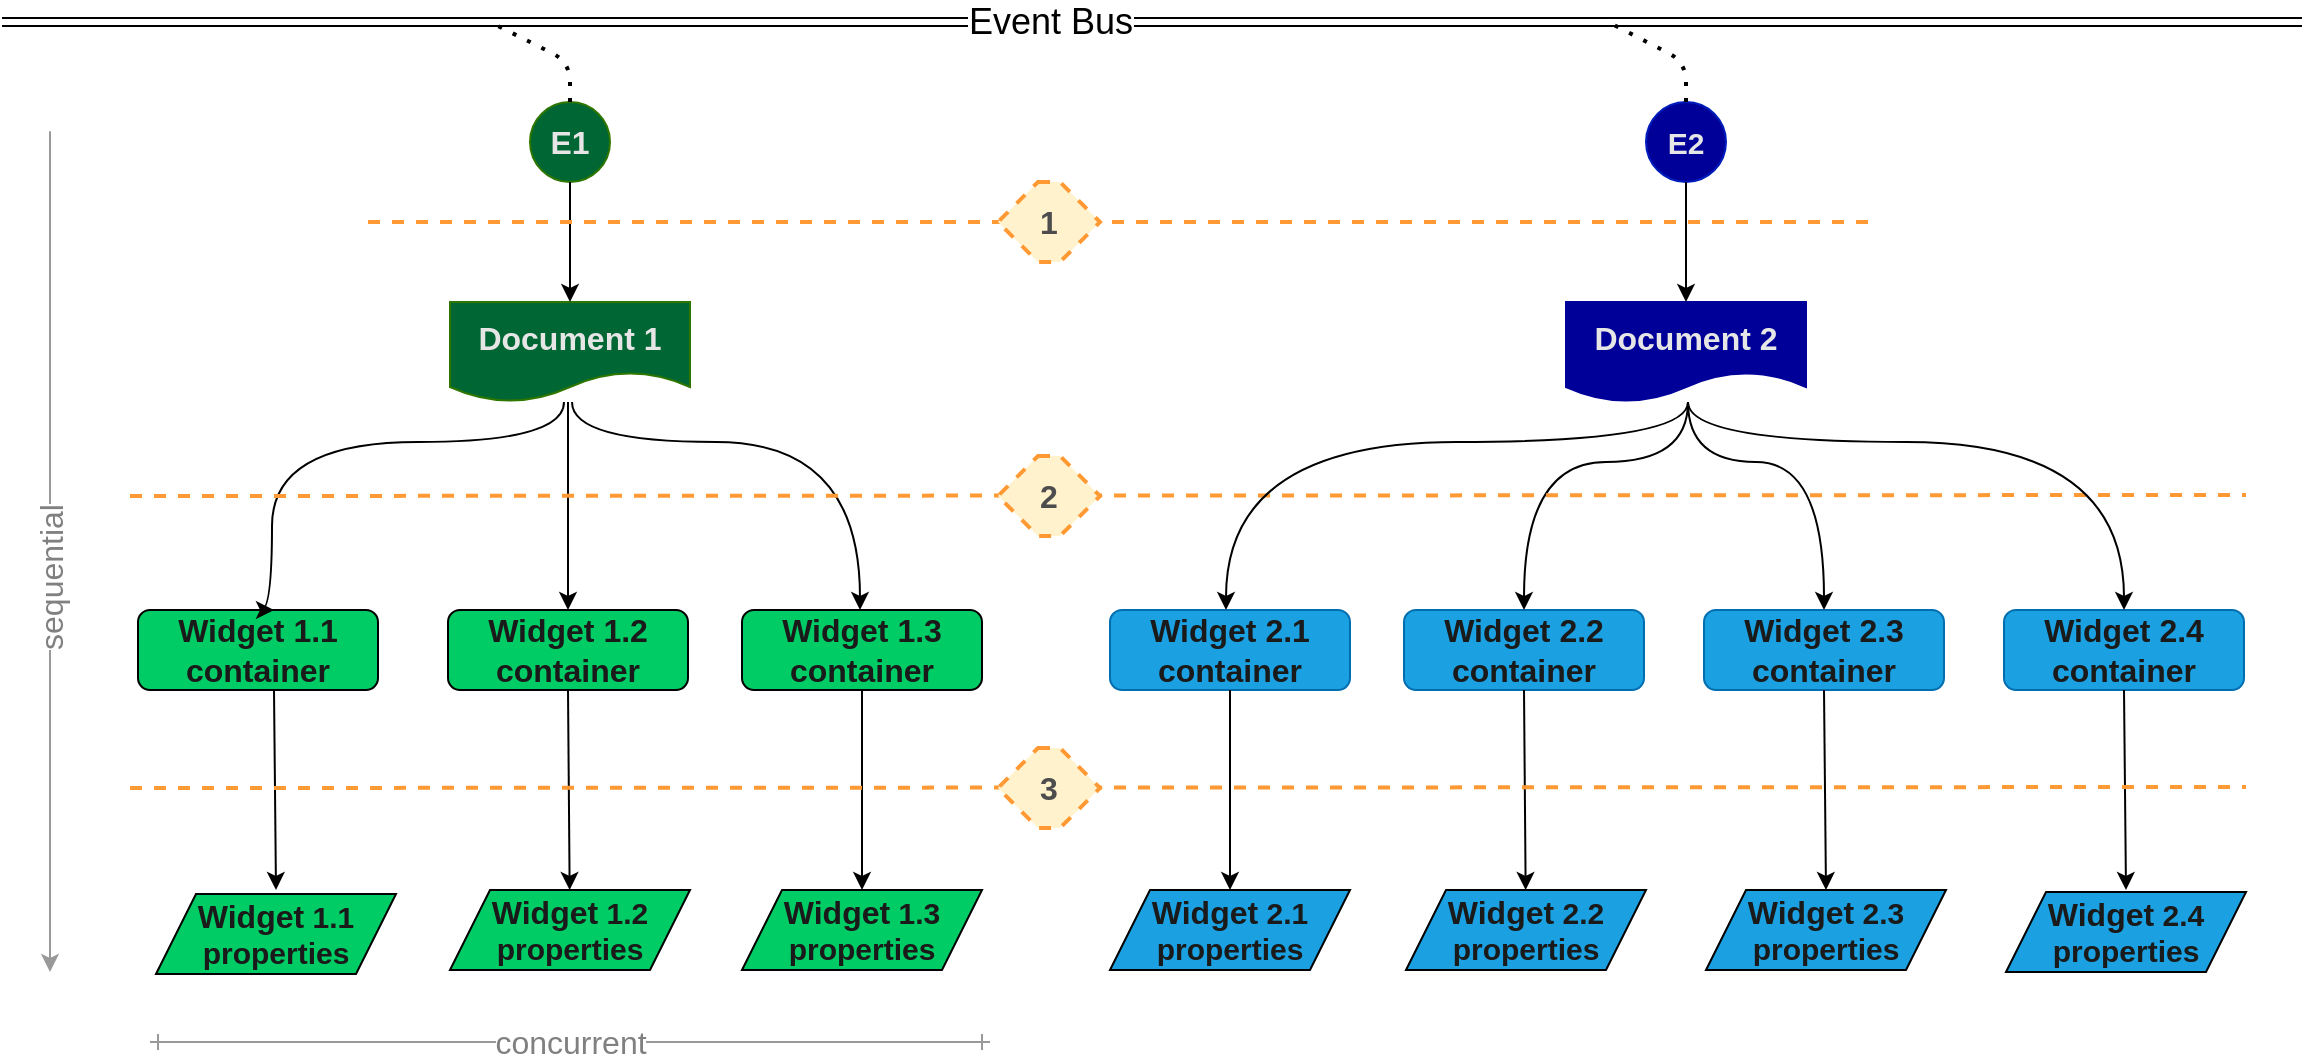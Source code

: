 <mxfile version="14.1.8" type="device" pages="4"><diagram id="0ZEeS0z-G-zgqTfepbOr" name="doc-inspect-workloads"><mxGraphModel dx="1422" dy="822" grid="1" gridSize="10" guides="1" tooltips="1" connect="1" arrows="1" fold="1" page="1" pageScale="1" pageWidth="1169" pageHeight="827" math="0" shadow="0"><root><mxCell id="0"/><mxCell id="1" parent="0"/><mxCell id="eothg2PyTa_eyuo8So2H-2" value="" style="endArrow=classic;html=1;shape=link;strokeWidth=1;" parent="1" edge="1"><mxGeometry relative="1" as="geometry"><mxPoint x="10" y="90" as="sourcePoint"/><mxPoint x="1160" y="90" as="targetPoint"/></mxGeometry></mxCell><mxCell id="eothg2PyTa_eyuo8So2H-3" value="&lt;font style=&quot;font-size: 18px&quot;&gt;Event Bus&lt;/font&gt;" style="edgeLabel;resizable=0;html=1;align=center;verticalAlign=middle;" parent="eothg2PyTa_eyuo8So2H-2" connectable="0" vertex="1"><mxGeometry relative="1" as="geometry"><mxPoint x="-51.5" as="offset"/></mxGeometry></mxCell><mxCell id="eothg2PyTa_eyuo8So2H-4" value="&lt;font style=&quot;font-size: 16px&quot;&gt;E1&lt;/font&gt;" style="ellipse;whiteSpace=wrap;html=1;aspect=fixed;strokeColor=#2D7600;fillColor=#006633;fontStyle=1;fontColor=#E6E6E6;" parent="1" vertex="1"><mxGeometry x="274" y="130" width="40" height="40" as="geometry"/></mxCell><mxCell id="eothg2PyTa_eyuo8So2H-5" value="&lt;font style=&quot;font-size: 15px&quot;&gt;E2&lt;/font&gt;" style="ellipse;whiteSpace=wrap;html=1;aspect=fixed;strokeColor=#001DBC;fillColor=#000099;fontStyle=1;fontColor=#E6E6E6;" parent="1" vertex="1"><mxGeometry x="832" y="130" width="40" height="40" as="geometry"/></mxCell><mxCell id="eothg2PyTa_eyuo8So2H-8" value="&lt;font style=&quot;font-size: 16px;&quot;&gt;Document 1&lt;/font&gt;" style="shape=document;whiteSpace=wrap;html=1;boundedLbl=1;strokeColor=#2D7600;fillColor=#006633;fontSize=16;fontStyle=1;fontColor=#E6E6E6;" parent="1" vertex="1"><mxGeometry x="234" y="230" width="120" height="50" as="geometry"/></mxCell><mxCell id="eothg2PyTa_eyuo8So2H-9" value="&lt;font style=&quot;font-size: 16px;&quot;&gt;Document 2&lt;/font&gt;" style="shape=document;whiteSpace=wrap;html=1;boundedLbl=1;fillColor=#000099;strokeColor=#000099;fontSize=16;fontStyle=1;fontColor=#E6E6E6;" parent="1" vertex="1"><mxGeometry x="792" y="230" width="120" height="50" as="geometry"/></mxCell><mxCell id="eothg2PyTa_eyuo8So2H-10" value="" style="endArrow=classic;html=1;exitX=0.5;exitY=1;exitDx=0;exitDy=0;" parent="1" source="eothg2PyTa_eyuo8So2H-4" target="eothg2PyTa_eyuo8So2H-8" edge="1"><mxGeometry width="50" height="50" relative="1" as="geometry"><mxPoint x="604" y="490" as="sourcePoint"/><mxPoint x="654" y="440" as="targetPoint"/></mxGeometry></mxCell><mxCell id="eothg2PyTa_eyuo8So2H-11" value="" style="endArrow=classic;html=1;exitX=0.5;exitY=1;exitDx=0;exitDy=0;entryX=0.5;entryY=0;entryDx=0;entryDy=0;" parent="1" source="eothg2PyTa_eyuo8So2H-5" target="eothg2PyTa_eyuo8So2H-9" edge="1"><mxGeometry width="50" height="50" relative="1" as="geometry"><mxPoint x="234" y="180" as="sourcePoint"/><mxPoint x="234" y="220" as="targetPoint"/></mxGeometry></mxCell><mxCell id="eothg2PyTa_eyuo8So2H-15" value="" style="endArrow=none;dashed=1;html=1;dashPattern=1 3;strokeWidth=2;" parent="1" edge="1"><mxGeometry width="50" height="50" relative="1" as="geometry"><mxPoint x="294" y="130" as="sourcePoint"/><mxPoint x="254" y="90" as="targetPoint"/><Array as="points"><mxPoint x="294" y="110"/></Array></mxGeometry></mxCell><mxCell id="eothg2PyTa_eyuo8So2H-16" value="" style="endArrow=none;dashed=1;html=1;dashPattern=1 3;strokeWidth=2;exitX=0.5;exitY=0;exitDx=0;exitDy=0;" parent="1" source="eothg2PyTa_eyuo8So2H-5" edge="1"><mxGeometry width="50" height="50" relative="1" as="geometry"><mxPoint x="312" y="140" as="sourcePoint"/><mxPoint x="813" y="90" as="targetPoint"/><Array as="points"><mxPoint x="852" y="110"/></Array></mxGeometry></mxCell><mxCell id="eothg2PyTa_eyuo8So2H-17" value="&lt;font style=&quot;font-size: 16px&quot;&gt;Widget 1.1&lt;br style=&quot;font-size: 16px&quot;&gt;container&lt;/font&gt;" style="rounded=1;whiteSpace=wrap;html=1;fillColor=#00CC66;fontSize=16;fontStyle=1;fontColor=#1A1A1A;" parent="1" vertex="1"><mxGeometry x="78" y="384" width="120" height="40" as="geometry"/></mxCell><mxCell id="eothg2PyTa_eyuo8So2H-18" value="&lt;font style=&quot;font-size: 16px&quot;&gt;Widget&amp;nbsp;1.2 container&lt;/font&gt;" style="rounded=1;whiteSpace=wrap;html=1;fillColor=#00CC66;fontSize=16;fontStyle=1;fontColor=#1A1A1A;" parent="1" vertex="1"><mxGeometry x="233" y="384" width="120" height="40" as="geometry"/></mxCell><mxCell id="eothg2PyTa_eyuo8So2H-19" value="&lt;font style=&quot;font-size: 16px&quot;&gt;Widget&amp;nbsp;1.3&lt;br style=&quot;font-size: 16px&quot;&gt;container&lt;/font&gt;" style="rounded=1;whiteSpace=wrap;html=1;fillColor=#00CC66;fontSize=16;fontStyle=1;fontColor=#1A1A1A;" parent="1" vertex="1"><mxGeometry x="380" y="384" width="120" height="40" as="geometry"/></mxCell><mxCell id="eothg2PyTa_eyuo8So2H-20" value="&lt;font style=&quot;font-size: 16px&quot;&gt;Widget&amp;nbsp;2.1&lt;br style=&quot;font-size: 16px&quot;&gt;container&lt;/font&gt;" style="rounded=1;whiteSpace=wrap;html=1;fillColor=#1ba1e2;strokeColor=#006EAF;fontSize=16;fontStyle=1;fontColor=#1A1A1A;" parent="1" vertex="1"><mxGeometry x="564" y="384" width="120" height="40" as="geometry"/></mxCell><mxCell id="eothg2PyTa_eyuo8So2H-21" value="&lt;font style=&quot;font-size: 16px&quot;&gt;Widget&amp;nbsp;2.2 container&lt;/font&gt;" style="rounded=1;whiteSpace=wrap;html=1;fillColor=#1ba1e2;strokeColor=#006EAF;fontSize=16;fontStyle=1;fontColor=#1A1A1A;" parent="1" vertex="1"><mxGeometry x="711" y="384" width="120" height="40" as="geometry"/></mxCell><mxCell id="eothg2PyTa_eyuo8So2H-22" value="&lt;font style=&quot;font-size: 16px&quot;&gt;Widget&amp;nbsp;2.3 container&lt;/font&gt;" style="rounded=1;whiteSpace=wrap;html=1;fillColor=#1ba1e2;strokeColor=#006EAF;fontSize=16;fontStyle=1;fontColor=#1A1A1A;" parent="1" vertex="1"><mxGeometry x="861" y="384" width="120" height="40" as="geometry"/></mxCell><mxCell id="eothg2PyTa_eyuo8So2H-23" value="&lt;font style=&quot;font-size: 16px&quot;&gt;Widget&amp;nbsp;2.4 container&lt;/font&gt;" style="rounded=1;whiteSpace=wrap;html=1;fillColor=#1ba1e2;strokeColor=#006EAF;fontSize=16;fontStyle=1;fontColor=#1A1A1A;" parent="1" vertex="1"><mxGeometry x="1011" y="384" width="120" height="40" as="geometry"/></mxCell><mxCell id="eothg2PyTa_eyuo8So2H-26" value="" style="endArrow=classic;html=1;entryX=0.5;entryY=0;entryDx=0;entryDy=0;edgeStyle=orthogonalEdgeStyle;curved=1;" parent="1" edge="1" source="eothg2PyTa_eyuo8So2H-8"><mxGeometry width="50" height="50" relative="1" as="geometry"><mxPoint x="305" y="280" as="sourcePoint"/><mxPoint x="146" y="384" as="targetPoint"/><Array as="points"><mxPoint x="291" y="300"/><mxPoint x="145" y="300"/></Array></mxGeometry></mxCell><mxCell id="eothg2PyTa_eyuo8So2H-28" value="" style="endArrow=classic;html=1;entryX=0.5;entryY=0;entryDx=0;entryDy=0;" parent="1" edge="1"><mxGeometry width="50" height="50" relative="1" as="geometry"><mxPoint x="293" y="280" as="sourcePoint"/><mxPoint x="293" y="384" as="targetPoint"/></mxGeometry></mxCell><mxCell id="eothg2PyTa_eyuo8So2H-29" value="" style="endArrow=classic;html=1;edgeStyle=orthogonalEdgeStyle;curved=1;" parent="1" target="eothg2PyTa_eyuo8So2H-19" edge="1"><mxGeometry width="50" height="50" relative="1" as="geometry"><mxPoint x="295" y="280" as="sourcePoint"/><mxPoint x="130" y="260" as="targetPoint"/><Array as="points"><mxPoint x="295" y="300"/><mxPoint x="439" y="300"/></Array></mxGeometry></mxCell><mxCell id="eothg2PyTa_eyuo8So2H-35" value="&lt;font style=&quot;font-size: 15px&quot;&gt;&lt;span style=&quot;font-size: 16px&quot;&gt;Widget&lt;/span&gt;&amp;nbsp;1.1&lt;br&gt;properties&lt;/font&gt;" style="shape=parallelogram;perimeter=parallelogramPerimeter;whiteSpace=wrap;html=1;fixedSize=1;fillColor=#00CC66;fontStyle=1;fontColor=#1A1A1A;" parent="1" vertex="1"><mxGeometry x="87" y="526" width="120" height="40" as="geometry"/></mxCell><mxCell id="eothg2PyTa_eyuo8So2H-36" value="&lt;span style=&quot;font-size: 16px;&quot;&gt;Widget&lt;/span&gt;&lt;font style=&quot;font-size: 15px&quot;&gt;&amp;nbsp;1.2&lt;br&gt;properties&lt;/font&gt;" style="shape=parallelogram;perimeter=parallelogramPerimeter;whiteSpace=wrap;html=1;fixedSize=1;fillColor=#00CC66;fontStyle=1;fontColor=#1A1A1A;" parent="1" vertex="1"><mxGeometry x="234" y="524" width="120" height="40" as="geometry"/></mxCell><mxCell id="eothg2PyTa_eyuo8So2H-37" value="&lt;span style=&quot;font-size: 16px;&quot;&gt;Widget&lt;/span&gt;&lt;font style=&quot;font-size: 15px&quot;&gt;&amp;nbsp;1.3&lt;br&gt;properties&lt;/font&gt;" style="shape=parallelogram;perimeter=parallelogramPerimeter;whiteSpace=wrap;html=1;fixedSize=1;fillColor=#00CC66;fontStyle=1;fontColor=#1A1A1A;" parent="1" vertex="1"><mxGeometry x="380" y="524" width="120" height="40" as="geometry"/></mxCell><mxCell id="eothg2PyTa_eyuo8So2H-38" value="&lt;font style=&quot;font-size: 15px&quot;&gt;&lt;span style=&quot;font-size: 16px&quot;&gt;Widget&lt;/span&gt;&amp;nbsp;2.1&lt;br&gt;properties&lt;/font&gt;" style="shape=parallelogram;perimeter=parallelogramPerimeter;whiteSpace=wrap;html=1;fixedSize=1;fillColor=#1BA1E2;fontStyle=1;fontColor=#1A1A1A;" parent="1" vertex="1"><mxGeometry x="564" y="524" width="120" height="40" as="geometry"/></mxCell><mxCell id="eothg2PyTa_eyuo8So2H-39" value="&lt;font style=&quot;font-size: 15px&quot;&gt;&lt;span style=&quot;font-size: 16px&quot;&gt;Widget&lt;/span&gt;&amp;nbsp;2.2&lt;br&gt;properties&lt;/font&gt;" style="shape=parallelogram;perimeter=parallelogramPerimeter;whiteSpace=wrap;html=1;fixedSize=1;fillColor=#1BA1E2;fontStyle=1;fontColor=#1A1A1A;" parent="1" vertex="1"><mxGeometry x="712" y="524" width="120" height="40" as="geometry"/></mxCell><mxCell id="eothg2PyTa_eyuo8So2H-40" value="&lt;font style=&quot;font-size: 15px&quot;&gt;&lt;span style=&quot;font-size: 16px&quot;&gt;Widget&lt;/span&gt;&amp;nbsp;2.3&lt;br&gt;properties&lt;/font&gt;" style="shape=parallelogram;perimeter=parallelogramPerimeter;whiteSpace=wrap;html=1;fixedSize=1;fillColor=#1BA1E2;fontStyle=1;fontColor=#1A1A1A;" parent="1" vertex="1"><mxGeometry x="862" y="524" width="120" height="40" as="geometry"/></mxCell><mxCell id="eothg2PyTa_eyuo8So2H-41" value="&lt;font style=&quot;font-size: 15px&quot;&gt;&lt;span style=&quot;font-size: 16px&quot;&gt;Widget&lt;/span&gt;&amp;nbsp;2.4&lt;br&gt;properties&lt;/font&gt;" style="shape=parallelogram;perimeter=parallelogramPerimeter;whiteSpace=wrap;html=1;fixedSize=1;fillColor=#1BA1E2;fontStyle=1;fontColor=#1A1A1A;" parent="1" vertex="1"><mxGeometry x="1012" y="525" width="120" height="40" as="geometry"/></mxCell><mxCell id="eothg2PyTa_eyuo8So2H-42" value="" style="endArrow=classic;html=1;exitX=0.5;exitY=1;exitDx=0;exitDy=0;entryX=0.5;entryY=0;entryDx=0;entryDy=0;" parent="1" edge="1"><mxGeometry width="50" height="50" relative="1" as="geometry"><mxPoint x="146" y="424" as="sourcePoint"/><mxPoint x="147" y="524" as="targetPoint"/></mxGeometry></mxCell><mxCell id="eothg2PyTa_eyuo8So2H-43" value="" style="endArrow=classic;html=1;exitX=0.5;exitY=1;exitDx=0;exitDy=0;" parent="1" target="eothg2PyTa_eyuo8So2H-36" edge="1"><mxGeometry width="50" height="50" relative="1" as="geometry"><mxPoint x="293" y="424" as="sourcePoint"/><mxPoint x="144" y="364" as="targetPoint"/></mxGeometry></mxCell><mxCell id="eothg2PyTa_eyuo8So2H-44" value="" style="endArrow=classic;html=1;exitX=0.5;exitY=1;exitDx=0;exitDy=0;entryX=0.5;entryY=0;entryDx=0;entryDy=0;" parent="1" source="eothg2PyTa_eyuo8So2H-19" target="eothg2PyTa_eyuo8So2H-37" edge="1"><mxGeometry width="50" height="50" relative="1" as="geometry"><mxPoint x="140" y="334" as="sourcePoint"/><mxPoint x="140" y="374" as="targetPoint"/></mxGeometry></mxCell><mxCell id="eothg2PyTa_eyuo8So2H-45" value="" style="endArrow=classic;html=1;exitX=0.5;exitY=1;exitDx=0;exitDy=0;" parent="1" source="eothg2PyTa_eyuo8So2H-20" target="eothg2PyTa_eyuo8So2H-38" edge="1"><mxGeometry width="50" height="50" relative="1" as="geometry"><mxPoint x="136" y="344" as="sourcePoint"/><mxPoint x="136" y="384" as="targetPoint"/></mxGeometry></mxCell><mxCell id="eothg2PyTa_eyuo8So2H-46" value="" style="endArrow=classic;html=1;exitX=0.5;exitY=1;exitDx=0;exitDy=0;" parent="1" source="eothg2PyTa_eyuo8So2H-21" target="eothg2PyTa_eyuo8So2H-39" edge="1"><mxGeometry width="50" height="50" relative="1" as="geometry"><mxPoint x="134" y="354" as="sourcePoint"/><mxPoint x="134" y="394" as="targetPoint"/></mxGeometry></mxCell><mxCell id="eothg2PyTa_eyuo8So2H-47" value="" style="endArrow=classic;html=1;exitX=0.5;exitY=1;exitDx=0;exitDy=0;entryX=0.5;entryY=0;entryDx=0;entryDy=0;" parent="1" source="eothg2PyTa_eyuo8So2H-22" target="eothg2PyTa_eyuo8So2H-40" edge="1"><mxGeometry width="50" height="50" relative="1" as="geometry"><mxPoint x="134" y="364" as="sourcePoint"/><mxPoint x="134" y="404" as="targetPoint"/></mxGeometry></mxCell><mxCell id="eothg2PyTa_eyuo8So2H-48" value="" style="endArrow=classic;html=1;exitX=0.5;exitY=1;exitDx=0;exitDy=0;entryX=0.5;entryY=0;entryDx=0;entryDy=0;" parent="1" edge="1"><mxGeometry width="50" height="50" relative="1" as="geometry"><mxPoint x="1071" y="424" as="sourcePoint"/><mxPoint x="1072" y="524" as="targetPoint"/></mxGeometry></mxCell><mxCell id="eothg2PyTa_eyuo8So2H-49" value="" style="endArrow=classic;html=1;entryX=0.5;entryY=0;entryDx=0;entryDy=0;edgeStyle=orthogonalEdgeStyle;curved=1;" parent="1" target="eothg2PyTa_eyuo8So2H-21" edge="1"><mxGeometry width="50" height="50" relative="1" as="geometry"><mxPoint x="853" y="280" as="sourcePoint"/><mxPoint x="633" y="320" as="targetPoint"/><Array as="points"><mxPoint x="853" y="310"/><mxPoint x="771" y="310"/></Array></mxGeometry></mxCell><mxCell id="eothg2PyTa_eyuo8So2H-50" value="" style="endArrow=classic;html=1;entryX=0.5;entryY=0;entryDx=0;entryDy=0;edgeStyle=orthogonalEdgeStyle;curved=1;" parent="1" target="eothg2PyTa_eyuo8So2H-22" edge="1"><mxGeometry width="50" height="50" relative="1" as="geometry"><mxPoint x="853" y="280" as="sourcePoint"/><mxPoint x="623" y="320" as="targetPoint"/><Array as="points"><mxPoint x="853" y="310"/><mxPoint x="921" y="310"/></Array></mxGeometry></mxCell><mxCell id="PGepXKIj9hs5Az1jMy0V-6" value="" style="endArrow=none;dashed=1;html=1;fontSize=16;fontColor=#4D4D4D;strokeColor=#FF9933;strokeWidth=2;" parent="1" edge="1"><mxGeometry width="50" height="50" relative="1" as="geometry"><mxPoint x="193" y="190" as="sourcePoint"/><mxPoint x="943" y="190" as="targetPoint"/></mxGeometry></mxCell><mxCell id="PGepXKIj9hs5Az1jMy0V-1" value="1" style="shape=hexagon;perimeter=hexagonPerimeter2;whiteSpace=wrap;html=1;fixedSize=1;fontSize=16;labelBorderColor=none;fillColor=#fff2cc;dashed=1;fontColor=#4D4D4D;strokeWidth=2;strokeColor=#FF9933;fontStyle=1" parent="1" vertex="1"><mxGeometry x="508" y="170" width="51" height="40" as="geometry"/></mxCell><mxCell id="PGepXKIj9hs5Az1jMy0V-7" value="" style="endArrow=none;dashed=1;html=1;fontSize=16;fontColor=#4D4D4D;strokeColor=#FF9933;strokeWidth=2;" parent="1" edge="1"><mxGeometry width="50" height="50" relative="1" as="geometry"><mxPoint x="74" y="327" as="sourcePoint"/><mxPoint x="1132" y="326.5" as="targetPoint"/></mxGeometry></mxCell><mxCell id="PGepXKIj9hs5Az1jMy0V-2" value="2" style="shape=hexagon;perimeter=hexagonPerimeter2;whiteSpace=wrap;html=1;fixedSize=1;fontSize=16;labelBorderColor=none;fillColor=#fff2cc;dashed=1;fontColor=#4D4D4D;strokeWidth=2;strokeColor=#FF9933;fontStyle=1" parent="1" vertex="1"><mxGeometry x="508" y="307" width="51" height="40" as="geometry"/></mxCell><mxCell id="PGepXKIj9hs5Az1jMy0V-8" value="" style="endArrow=none;dashed=1;html=1;fontSize=16;fontColor=#4D4D4D;strokeColor=#FF9933;strokeWidth=2;" parent="1" edge="1"><mxGeometry width="50" height="50" relative="1" as="geometry"><mxPoint x="74" y="473" as="sourcePoint"/><mxPoint x="1132" y="472.5" as="targetPoint"/></mxGeometry></mxCell><mxCell id="PGepXKIj9hs5Az1jMy0V-3" value="3" style="shape=hexagon;perimeter=hexagonPerimeter2;whiteSpace=wrap;html=1;fixedSize=1;fontSize=16;labelBorderColor=none;fillColor=#fff2cc;dashed=1;fontColor=#4D4D4D;strokeWidth=2;strokeColor=#FF9933;fontStyle=1" parent="1" vertex="1"><mxGeometry x="508" y="453" width="51" height="40" as="geometry"/></mxCell><mxCell id="cxmoJRAjPERcQw08fk7_-5" value="" style="endArrow=classic;html=1;fontColor=#1A1A1A;edgeStyle=orthogonalEdgeStyle;curved=1;entryX=0.5;entryY=0;entryDx=0;entryDy=0;" parent="1" target="eothg2PyTa_eyuo8So2H-23" edge="1"><mxGeometry width="50" height="50" relative="1" as="geometry"><mxPoint x="853" y="280" as="sourcePoint"/><mxPoint x="1070" y="362" as="targetPoint"/><Array as="points"><mxPoint x="853" y="300"/><mxPoint x="1071" y="300"/></Array></mxGeometry></mxCell><mxCell id="cxmoJRAjPERcQw08fk7_-6" value="" style="endArrow=classic;html=1;fontColor=#1A1A1A;edgeStyle=orthogonalEdgeStyle;curved=1;" parent="1" target="eothg2PyTa_eyuo8So2H-20" edge="1"><mxGeometry width="50" height="50" relative="1" as="geometry"><mxPoint x="853" y="280" as="sourcePoint"/><mxPoint x="622" y="380" as="targetPoint"/><Array as="points"><mxPoint x="853" y="300"/><mxPoint x="622" y="300"/></Array></mxGeometry></mxCell><mxCell id="94xkzE7MUf_H8uwQTyAy-1" value="" style="endArrow=classic;html=1;strokeWidth=1;strokeColor=#999999;" edge="1" parent="1"><mxGeometry width="50" height="50" relative="1" as="geometry"><mxPoint x="34" y="245" as="sourcePoint"/><mxPoint x="34" y="565" as="targetPoint"/><Array as="points"><mxPoint x="34" y="140"/><mxPoint x="34" y="245"/></Array></mxGeometry></mxCell><mxCell id="94xkzE7MUf_H8uwQTyAy-2" value="sequential" style="edgeLabel;html=1;align=center;verticalAlign=middle;resizable=0;points=[];rotation=-90;fontSize=16;fontColor=#808080;" vertex="1" connectable="0" parent="94xkzE7MUf_H8uwQTyAy-1"><mxGeometry x="0.438" y="-1" relative="1" as="geometry"><mxPoint x="1" y="-48" as="offset"/></mxGeometry></mxCell><mxCell id="94xkzE7MUf_H8uwQTyAy-3" value="" style="endArrow=ERone;startArrow=ERone;html=1;strokeColor=#999999;strokeWidth=1;fontSize=16;fontColor=#808080;startFill=0;endFill=0;" edge="1" parent="1"><mxGeometry width="50" height="50" relative="1" as="geometry"><mxPoint x="84" y="600" as="sourcePoint"/><mxPoint x="504" y="600" as="targetPoint"/></mxGeometry></mxCell><mxCell id="94xkzE7MUf_H8uwQTyAy-5" value="concurrent" style="edgeLabel;html=1;align=center;verticalAlign=middle;resizable=0;points=[];fontSize=16;fontColor=#808080;" vertex="1" connectable="0" parent="94xkzE7MUf_H8uwQTyAy-3"><mxGeometry x="0.119" relative="1" as="geometry"><mxPoint x="-25" as="offset"/></mxGeometry></mxCell></root></mxGraphModel></diagram><diagram id="UQgECqVwSeyaN6wCtmSz" name="http-vs-ws"><mxGraphModel dx="1422" dy="822" grid="1" gridSize="10" guides="1" tooltips="1" connect="1" arrows="1" fold="1" page="1" pageScale="1" pageWidth="1169" pageHeight="827" math="0" shadow="0"><root><mxCell id="S6868oftWzeUwkwn0CE_-0"/><mxCell id="S6868oftWzeUwkwn0CE_-1" parent="S6868oftWzeUwkwn0CE_-0"/><mxCell id="S6868oftWzeUwkwn0CE_-2" value="" style="endArrow=none;html=1;fontColor=#1A1A1A;endFill=0;strokeColor=#4D4D4D;" parent="S6868oftWzeUwkwn0CE_-1" edge="1"><mxGeometry width="50" height="50" relative="1" as="geometry"><mxPoint x="180" y="200" as="sourcePoint"/><mxPoint x="180" y="520" as="targetPoint"/></mxGeometry></mxCell><mxCell id="S6868oftWzeUwkwn0CE_-3" value="" style="endArrow=none;html=1;fontColor=#1A1A1A;endFill=0;strokeColor=#4D4D4D;" parent="S6868oftWzeUwkwn0CE_-1" edge="1"><mxGeometry width="50" height="50" relative="1" as="geometry"><mxPoint x="500" y="200" as="sourcePoint"/><mxPoint x="500" y="520" as="targetPoint"/></mxGeometry></mxCell><mxCell id="S6868oftWzeUwkwn0CE_-4" value="" style="endArrow=none;html=1;fontColor=#1A1A1A;strokeWidth=1;" parent="S6868oftWzeUwkwn0CE_-1" edge="1"><mxGeometry width="50" height="50" relative="1" as="geometry"><mxPoint x="560" y="560" as="sourcePoint"/><mxPoint x="560" y="120" as="targetPoint"/></mxGeometry></mxCell><mxCell id="S6868oftWzeUwkwn0CE_-5" value="Client" style="text;html=1;strokeColor=none;fillColor=none;align=center;verticalAlign=middle;whiteSpace=wrap;rounded=0;fontColor=#1A1A1A;" parent="S6868oftWzeUwkwn0CE_-1" vertex="1"><mxGeometry x="160" y="170" width="40" height="20" as="geometry"/></mxCell><mxCell id="S6868oftWzeUwkwn0CE_-6" value="Server" style="text;html=1;strokeColor=none;fillColor=none;align=center;verticalAlign=middle;whiteSpace=wrap;rounded=0;fontColor=#1A1A1A;" parent="S6868oftWzeUwkwn0CE_-1" vertex="1"><mxGeometry x="480" y="170" width="40" height="20" as="geometry"/></mxCell><mxCell id="S6868oftWzeUwkwn0CE_-7" value="" style="endArrow=none;html=1;fontColor=#1A1A1A;endFill=0;strokeColor=#4D4D4D;" parent="S6868oftWzeUwkwn0CE_-1" edge="1"><mxGeometry width="50" height="50" relative="1" as="geometry"><mxPoint x="620" y="200" as="sourcePoint"/><mxPoint x="620" y="520" as="targetPoint"/></mxGeometry></mxCell><mxCell id="S6868oftWzeUwkwn0CE_-8" value="" style="endArrow=none;html=1;fontColor=#1A1A1A;endFill=0;strokeColor=#4D4D4D;" parent="S6868oftWzeUwkwn0CE_-1" edge="1"><mxGeometry width="50" height="50" relative="1" as="geometry"><mxPoint x="940" y="200" as="sourcePoint"/><mxPoint x="940" y="520" as="targetPoint"/></mxGeometry></mxCell><mxCell id="S6868oftWzeUwkwn0CE_-9" value="Client" style="text;html=1;strokeColor=none;fillColor=none;align=center;verticalAlign=middle;whiteSpace=wrap;rounded=0;fontColor=#1A1A1A;" parent="S6868oftWzeUwkwn0CE_-1" vertex="1"><mxGeometry x="600" y="170" width="40" height="20" as="geometry"/></mxCell><mxCell id="S6868oftWzeUwkwn0CE_-10" value="Server" style="text;html=1;strokeColor=none;fillColor=none;align=center;verticalAlign=middle;whiteSpace=wrap;rounded=0;fontColor=#1A1A1A;" parent="S6868oftWzeUwkwn0CE_-1" vertex="1"><mxGeometry x="920" y="170" width="40" height="20" as="geometry"/></mxCell><mxCell id="S6868oftWzeUwkwn0CE_-11" value="REST / GraphQL" style="text;html=1;strokeColor=none;fillColor=none;align=center;verticalAlign=middle;whiteSpace=wrap;rounded=0;fontColor=#1A1A1A;fontSize=24;" parent="S6868oftWzeUwkwn0CE_-1" vertex="1"><mxGeometry x="240" y="120" width="200" height="20" as="geometry"/></mxCell><mxCell id="S6868oftWzeUwkwn0CE_-13" value="WebSockets" style="text;html=1;strokeColor=none;fillColor=none;align=center;verticalAlign=middle;whiteSpace=wrap;rounded=0;fontColor=#1A1A1A;fontSize=24;" parent="S6868oftWzeUwkwn0CE_-1" vertex="1"><mxGeometry x="680" y="120" width="200" height="20" as="geometry"/></mxCell><mxCell id="S6868oftWzeUwkwn0CE_-15" value="" style="endArrow=classic;html=1;fontSize=24;fontColor=#1A1A1A;strokeColor=#00CC66;strokeWidth=2;" parent="S6868oftWzeUwkwn0CE_-1" edge="1"><mxGeometry width="50" height="50" relative="1" as="geometry"><mxPoint x="180" y="240" as="sourcePoint"/><mxPoint x="500" y="240" as="targetPoint"/></mxGeometry></mxCell><mxCell id="S6868oftWzeUwkwn0CE_-16" value="" style="endArrow=classic;html=1;fontSize=24;fontColor=#1A1A1A;strokeColor=#00CC66;strokeWidth=2;dashed=1;" parent="S6868oftWzeUwkwn0CE_-1" edge="1"><mxGeometry width="50" height="50" relative="1" as="geometry"><mxPoint x="500" y="260" as="sourcePoint"/><mxPoint x="180" y="260" as="targetPoint"/></mxGeometry></mxCell><mxCell id="S6868oftWzeUwkwn0CE_-17" value="" style="endArrow=classic;html=1;fontSize=24;fontColor=#1A1A1A;strokeWidth=2;strokeColor=#1BA1E2;" parent="S6868oftWzeUwkwn0CE_-1" edge="1"><mxGeometry width="50" height="50" relative="1" as="geometry"><mxPoint x="180" y="340" as="sourcePoint"/><mxPoint x="500" y="340" as="targetPoint"/></mxGeometry></mxCell><mxCell id="S6868oftWzeUwkwn0CE_-18" value="" style="endArrow=classic;html=1;fontSize=24;fontColor=#1A1A1A;strokeWidth=2;dashed=1;strokeColor=#1BA1E2;" parent="S6868oftWzeUwkwn0CE_-1" edge="1"><mxGeometry width="50" height="50" relative="1" as="geometry"><mxPoint x="500" y="360" as="sourcePoint"/><mxPoint x="180" y="360" as="targetPoint"/></mxGeometry></mxCell><mxCell id="S6868oftWzeUwkwn0CE_-19" value="" style="endArrow=classic;html=1;fontSize=24;fontColor=#1A1A1A;strokeWidth=2;strokeColor=#FF8000;" parent="S6868oftWzeUwkwn0CE_-1" edge="1"><mxGeometry width="50" height="50" relative="1" as="geometry"><mxPoint x="180" y="440" as="sourcePoint"/><mxPoint x="500" y="440" as="targetPoint"/></mxGeometry></mxCell><mxCell id="S6868oftWzeUwkwn0CE_-20" value="" style="endArrow=classic;html=1;fontSize=24;fontColor=#1A1A1A;strokeWidth=2;dashed=1;strokeColor=#FF8000;" parent="S6868oftWzeUwkwn0CE_-1" edge="1"><mxGeometry width="50" height="50" relative="1" as="geometry"><mxPoint x="500" y="460" as="sourcePoint"/><mxPoint x="180" y="460" as="targetPoint"/></mxGeometry></mxCell><mxCell id="3hLnfjpTGiyM8yuJWmy1-1" value="" style="endArrow=classic;html=1;fontSize=24;fontColor=#1A1A1A;strokeColor=#00CC66;strokeWidth=2;" parent="S6868oftWzeUwkwn0CE_-1" edge="1"><mxGeometry width="50" height="50" relative="1" as="geometry"><mxPoint x="620" y="240" as="sourcePoint"/><mxPoint x="940" y="240" as="targetPoint"/></mxGeometry></mxCell><mxCell id="3hLnfjpTGiyM8yuJWmy1-2" value="" style="endArrow=classic;html=1;fontSize=24;fontColor=#1A1A1A;strokeColor=#00CC66;strokeWidth=2;dashed=1;" parent="S6868oftWzeUwkwn0CE_-1" edge="1"><mxGeometry width="50" height="50" relative="1" as="geometry"><mxPoint x="940" y="411" as="sourcePoint"/><mxPoint x="620" y="411" as="targetPoint"/></mxGeometry></mxCell><mxCell id="3hLnfjpTGiyM8yuJWmy1-3" value="" style="endArrow=classic;html=1;fontSize=24;fontColor=#1A1A1A;strokeWidth=2;strokeColor=#1BA1E2;" parent="S6868oftWzeUwkwn0CE_-1" edge="1"><mxGeometry width="50" height="50" relative="1" as="geometry"><mxPoint x="620" y="260" as="sourcePoint"/><mxPoint x="940" y="260" as="targetPoint"/></mxGeometry></mxCell><mxCell id="3hLnfjpTGiyM8yuJWmy1-4" value="" style="endArrow=classic;html=1;fontSize=24;fontColor=#1A1A1A;strokeWidth=2;dashed=1;strokeColor=#1BA1E2;" parent="S6868oftWzeUwkwn0CE_-1" edge="1"><mxGeometry width="50" height="50" relative="1" as="geometry"><mxPoint x="940" y="310" as="sourcePoint"/><mxPoint x="620" y="310" as="targetPoint"/></mxGeometry></mxCell><mxCell id="3hLnfjpTGiyM8yuJWmy1-5" value="" style="endArrow=classic;html=1;fontSize=24;fontColor=#1A1A1A;strokeWidth=2;strokeColor=#FF8000;" parent="S6868oftWzeUwkwn0CE_-1" edge="1"><mxGeometry width="50" height="50" relative="1" as="geometry"><mxPoint x="620" y="350" as="sourcePoint"/><mxPoint x="940" y="350" as="targetPoint"/></mxGeometry></mxCell><mxCell id="3hLnfjpTGiyM8yuJWmy1-7" value="" style="endArrow=classic;html=1;fontSize=24;fontColor=#1A1A1A;strokeWidth=2;dashed=1;strokeColor=#FF8000;" parent="S6868oftWzeUwkwn0CE_-1" edge="1"><mxGeometry width="50" height="50" relative="1" as="geometry"><mxPoint x="940" y="476" as="sourcePoint"/><mxPoint x="620" y="476" as="targetPoint"/></mxGeometry></mxCell><mxCell id="3hLnfjpTGiyM8yuJWmy1-8" value="Request 1" style="text;html=1;strokeColor=none;fillColor=none;align=center;verticalAlign=middle;whiteSpace=wrap;rounded=0;fontSize=12;fontColor=#1A1A1A;" parent="S6868oftWzeUwkwn0CE_-1" vertex="1"><mxGeometry x="305" y="220" width="70" height="20" as="geometry"/></mxCell><mxCell id="3hLnfjpTGiyM8yuJWmy1-9" value="Response 1" style="text;html=1;strokeColor=none;fillColor=none;align=center;verticalAlign=middle;whiteSpace=wrap;rounded=0;fontSize=12;fontColor=#1A1A1A;" parent="S6868oftWzeUwkwn0CE_-1" vertex="1"><mxGeometry x="305" y="240" width="70" height="20" as="geometry"/></mxCell><mxCell id="3hLnfjpTGiyM8yuJWmy1-10" value="Request 2" style="text;html=1;strokeColor=none;fillColor=none;align=center;verticalAlign=middle;whiteSpace=wrap;rounded=0;fontSize=12;fontColor=#1A1A1A;" parent="S6868oftWzeUwkwn0CE_-1" vertex="1"><mxGeometry x="305" y="320" width="70" height="20" as="geometry"/></mxCell><mxCell id="3hLnfjpTGiyM8yuJWmy1-11" value="Response 2" style="text;html=1;strokeColor=none;fillColor=none;align=center;verticalAlign=middle;whiteSpace=wrap;rounded=0;fontSize=12;fontColor=#1A1A1A;" parent="S6868oftWzeUwkwn0CE_-1" vertex="1"><mxGeometry x="305" y="340" width="70" height="20" as="geometry"/></mxCell><mxCell id="3hLnfjpTGiyM8yuJWmy1-13" value="Request 3" style="text;html=1;strokeColor=none;fillColor=none;align=center;verticalAlign=middle;whiteSpace=wrap;rounded=0;fontSize=12;fontColor=#1A1A1A;" parent="S6868oftWzeUwkwn0CE_-1" vertex="1"><mxGeometry x="305" y="420" width="70" height="20" as="geometry"/></mxCell><mxCell id="3hLnfjpTGiyM8yuJWmy1-14" value="Response 3" style="text;html=1;strokeColor=none;fillColor=none;align=center;verticalAlign=middle;whiteSpace=wrap;rounded=0;fontSize=12;fontColor=#1A1A1A;" parent="S6868oftWzeUwkwn0CE_-1" vertex="1"><mxGeometry x="305" y="440" width="70" height="20" as="geometry"/></mxCell><mxCell id="3hLnfjpTGiyM8yuJWmy1-15" value="Message 1" style="text;html=1;strokeColor=none;fillColor=none;align=center;verticalAlign=middle;whiteSpace=wrap;rounded=0;fontSize=12;fontColor=#1A1A1A;" parent="S6868oftWzeUwkwn0CE_-1" vertex="1"><mxGeometry x="755" y="220" width="70" height="20" as="geometry"/></mxCell><mxCell id="3hLnfjpTGiyM8yuJWmy1-16" value="Message 2" style="text;html=1;strokeColor=none;fillColor=none;align=center;verticalAlign=middle;whiteSpace=wrap;rounded=0;fontSize=12;fontColor=#1A1A1A;" parent="S6868oftWzeUwkwn0CE_-1" vertex="1"><mxGeometry x="755" y="240" width="70" height="20" as="geometry"/></mxCell><mxCell id="3hLnfjpTGiyM8yuJWmy1-17" value="Message 3" style="text;html=1;strokeColor=none;fillColor=none;align=center;verticalAlign=middle;whiteSpace=wrap;rounded=0;fontSize=12;fontColor=#1A1A1A;" parent="S6868oftWzeUwkwn0CE_-1" vertex="1"><mxGeometry x="755" y="330" width="70" height="20" as="geometry"/></mxCell><mxCell id="3hLnfjpTGiyM8yuJWmy1-18" value="Reply 2" style="text;html=1;strokeColor=none;fillColor=none;align=center;verticalAlign=middle;whiteSpace=wrap;rounded=0;fontSize=12;fontColor=#1A1A1A;" parent="S6868oftWzeUwkwn0CE_-1" vertex="1"><mxGeometry x="755" y="290" width="70" height="20" as="geometry"/></mxCell><mxCell id="3hLnfjpTGiyM8yuJWmy1-20" value="Reply 3" style="text;html=1;strokeColor=none;fillColor=none;align=center;verticalAlign=middle;whiteSpace=wrap;rounded=0;fontSize=12;fontColor=#1A1A1A;" parent="S6868oftWzeUwkwn0CE_-1" vertex="1"><mxGeometry x="755" y="457" width="70" height="20" as="geometry"/></mxCell><mxCell id="3hLnfjpTGiyM8yuJWmy1-22" value="Reply 1" style="text;html=1;strokeColor=none;fillColor=none;align=center;verticalAlign=middle;whiteSpace=wrap;rounded=0;fontSize=12;fontColor=#1A1A1A;" parent="S6868oftWzeUwkwn0CE_-1" vertex="1"><mxGeometry x="755" y="391" width="70" height="20" as="geometry"/></mxCell></root></mxGraphModel></diagram><diagram id="LMmdTBphaiDvV0ilEyYP" name="task-sync-1"><mxGraphModel dx="1422" dy="822" grid="1" gridSize="10" guides="1" tooltips="1" connect="1" arrows="1" fold="1" page="1" pageScale="1" pageWidth="1169" pageHeight="827" math="0" shadow="0"><root><mxCell id="6oBGhL_zheHmjRWH1Ksd-0"/><mxCell id="6oBGhL_zheHmjRWH1Ksd-1" parent="6oBGhL_zheHmjRWH1Ksd-0"/><mxCell id="6oBGhL_zheHmjRWH1Ksd-2" value="" style="endArrow=classic;html=1;strokeColor=#4D4D4D;strokeWidth=1;fontSize=12;fontColor=#1A1A1A;" parent="6oBGhL_zheHmjRWH1Ksd-1" edge="1"><mxGeometry width="50" height="50" relative="1" as="geometry"><mxPoint x="10" y="606" as="sourcePoint"/><mxPoint x="1160" y="606" as="targetPoint"/></mxGeometry></mxCell><mxCell id="6oBGhL_zheHmjRWH1Ksd-3" value="sender:&lt;br&gt;&lt;font color=&quot;#00cc66&quot; style=&quot;font-size: 14px&quot;&gt;&lt;b&gt;RUNNING&lt;/b&gt;&lt;/font&gt;" style="text;html=1;strokeColor=none;fillColor=none;align=left;verticalAlign=middle;whiteSpace=wrap;rounded=0;fontSize=14;fontColor=#1A1A1A;spacing=2;" parent="6oBGhL_zheHmjRWH1Ksd-1" vertex="1"><mxGeometry x="20" y="226" width="120" height="40" as="geometry"/></mxCell><mxCell id="6oBGhL_zheHmjRWH1Ksd-4" value="receiver:&lt;br&gt;&lt;font color=&quot;#00cc66&quot; style=&quot;font-size: 14px&quot;&gt;&lt;b&gt;RUNNING&lt;/b&gt;&lt;/font&gt;" style="text;html=1;strokeColor=none;fillColor=none;align=left;verticalAlign=middle;whiteSpace=wrap;rounded=0;fontSize=14;fontColor=#1A1A1A;" parent="6oBGhL_zheHmjRWH1Ksd-1" vertex="1"><mxGeometry x="20" y="266" width="140" height="40" as="geometry"/></mxCell><mxCell id="6oBGhL_zheHmjRWH1Ksd-6" value="pending reply ids:" style="text;html=1;strokeColor=none;fillColor=none;align=left;verticalAlign=middle;whiteSpace=wrap;rounded=0;fontSize=14;fontColor=#1A1A1A;fontStyle=1" parent="6oBGhL_zheHmjRWH1Ksd-1" vertex="1"><mxGeometry x="20" y="340" width="140" height="20" as="geometry"/></mxCell><mxCell id="6oBGhL_zheHmjRWH1Ksd-8" value="unhandled replies:" style="text;html=1;strokeColor=none;fillColor=none;align=left;verticalAlign=middle;whiteSpace=wrap;rounded=0;fontSize=14;fontColor=#1A1A1A;fontStyle=1" parent="6oBGhL_zheHmjRWH1Ksd-1" vertex="1"><mxGeometry x="20" y="440" width="140" height="20" as="geometry"/></mxCell><mxCell id="6oBGhL_zheHmjRWH1Ksd-9" value="NONE" style="text;html=1;strokeColor=none;fillColor=none;align=left;verticalAlign=middle;whiteSpace=wrap;rounded=0;fontSize=14;fontColor=#1A1A1A;" parent="6oBGhL_zheHmjRWH1Ksd-1" vertex="1"><mxGeometry x="20" y="380" width="140" height="20" as="geometry"/></mxCell><mxCell id="6oBGhL_zheHmjRWH1Ksd-10" value="NONE" style="text;html=1;strokeColor=none;fillColor=none;align=left;verticalAlign=middle;whiteSpace=wrap;rounded=0;fontSize=14;fontColor=#1A1A1A;" parent="6oBGhL_zheHmjRWH1Ksd-1" vertex="1"><mxGeometry x="20" y="480" width="140" height="20" as="geometry"/></mxCell><mxCell id="6oBGhL_zheHmjRWH1Ksd-11" value="t0" style="text;html=1;strokeColor=none;fillColor=none;align=center;verticalAlign=middle;whiteSpace=wrap;rounded=0;fontSize=14;fontColor=#1A1A1A;fontStyle=2" parent="6oBGhL_zheHmjRWH1Ksd-1" vertex="1"><mxGeometry x="60" y="616" width="40" height="20" as="geometry"/></mxCell><mxCell id="6oBGhL_zheHmjRWH1Ksd-13" value="" style="endArrow=none;html=1;strokeWidth=2;fontSize=14;fontColor=#1A1A1A;dashed=1;dashPattern=1 1;strokeColor=#CCCCCC;" parent="6oBGhL_zheHmjRWH1Ksd-1" edge="1"><mxGeometry width="50" height="50" relative="1" as="geometry"><mxPoint x="180" y="656" as="sourcePoint"/><mxPoint x="180" y="206" as="targetPoint"/></mxGeometry></mxCell><mxCell id="6oBGhL_zheHmjRWH1Ksd-17" value="pending reply ids:" style="text;html=1;strokeColor=none;fillColor=none;align=left;verticalAlign=middle;whiteSpace=wrap;rounded=0;fontSize=14;fontColor=#1A1A1A;fontStyle=1" parent="6oBGhL_zheHmjRWH1Ksd-1" vertex="1"><mxGeometry x="200" y="340" width="140" height="20" as="geometry"/></mxCell><mxCell id="6oBGhL_zheHmjRWH1Ksd-18" value="unhandled replies:" style="text;html=1;strokeColor=none;fillColor=none;align=left;verticalAlign=middle;whiteSpace=wrap;rounded=0;fontSize=14;fontColor=#1A1A1A;fontStyle=1" parent="6oBGhL_zheHmjRWH1Ksd-1" vertex="1"><mxGeometry x="200" y="440" width="140" height="20" as="geometry"/></mxCell><mxCell id="6oBGhL_zheHmjRWH1Ksd-20" value="NONE" style="text;html=1;strokeColor=none;fillColor=none;align=left;verticalAlign=middle;whiteSpace=wrap;rounded=0;fontSize=14;fontColor=#1A1A1A;" parent="6oBGhL_zheHmjRWH1Ksd-1" vertex="1"><mxGeometry x="200" y="480" width="140" height="20" as="geometry"/></mxCell><mxCell id="6oBGhL_zheHmjRWH1Ksd-21" value="t1" style="text;html=1;strokeColor=none;fillColor=none;align=center;verticalAlign=middle;whiteSpace=wrap;rounded=0;fontSize=14;fontColor=#1A1A1A;fontStyle=2" parent="6oBGhL_zheHmjRWH1Ksd-1" vertex="1"><mxGeometry x="250" y="616" width="40" height="20" as="geometry"/></mxCell><mxCell id="6oBGhL_zheHmjRWH1Ksd-22" value="" style="endArrow=none;html=1;strokeWidth=2;fontSize=14;fontColor=#1A1A1A;dashed=1;dashPattern=1 1;strokeColor=#CCCCCC;" parent="6oBGhL_zheHmjRWH1Ksd-1" edge="1"><mxGeometry width="50" height="50" relative="1" as="geometry"><mxPoint x="360" y="656" as="sourcePoint"/><mxPoint x="360" y="206" as="targetPoint"/></mxGeometry></mxCell><mxCell id="6oBGhL_zheHmjRWH1Ksd-25" value="pending reply ids:" style="text;html=1;strokeColor=none;fillColor=none;align=left;verticalAlign=middle;whiteSpace=wrap;rounded=0;fontSize=14;fontColor=#1A1A1A;fontStyle=1" parent="6oBGhL_zheHmjRWH1Ksd-1" vertex="1"><mxGeometry x="379.5" y="340" width="140" height="20" as="geometry"/></mxCell><mxCell id="6oBGhL_zheHmjRWH1Ksd-26" value="unhandled replies:" style="text;html=1;strokeColor=none;fillColor=none;align=left;verticalAlign=middle;whiteSpace=wrap;rounded=0;fontSize=14;fontColor=#1A1A1A;fontStyle=1" parent="6oBGhL_zheHmjRWH1Ksd-1" vertex="1"><mxGeometry x="379.5" y="440" width="140" height="20" as="geometry"/></mxCell><mxCell id="6oBGhL_zheHmjRWH1Ksd-27" value="NONE" style="text;html=1;strokeColor=none;fillColor=none;align=left;verticalAlign=middle;whiteSpace=wrap;rounded=0;fontSize=14;fontColor=#1A1A1A;" parent="6oBGhL_zheHmjRWH1Ksd-1" vertex="1"><mxGeometry x="379.5" y="380" width="140" height="20" as="geometry"/></mxCell><mxCell id="6oBGhL_zheHmjRWH1Ksd-29" value="t2" style="text;html=1;strokeColor=none;fillColor=none;align=center;verticalAlign=middle;whiteSpace=wrap;rounded=0;fontSize=14;fontColor=#1A1A1A;fontStyle=2" parent="6oBGhL_zheHmjRWH1Ksd-1" vertex="1"><mxGeometry x="429.5" y="616" width="40" height="20" as="geometry"/></mxCell><mxCell id="6oBGhL_zheHmjRWH1Ksd-30" value="" style="endArrow=none;html=1;strokeWidth=2;fontSize=14;fontColor=#1A1A1A;dashed=1;dashPattern=1 1;strokeColor=#CCCCCC;" parent="6oBGhL_zheHmjRWH1Ksd-1" edge="1"><mxGeometry width="50" height="50" relative="1" as="geometry"><mxPoint x="540" y="656" as="sourcePoint"/><mxPoint x="539.5" y="206" as="targetPoint"/></mxGeometry></mxCell><mxCell id="6oBGhL_zheHmjRWH1Ksd-33" value="pending reply ids:" style="text;html=1;strokeColor=none;fillColor=none;align=left;verticalAlign=middle;whiteSpace=wrap;rounded=0;fontSize=14;fontColor=#1A1A1A;fontStyle=1" parent="6oBGhL_zheHmjRWH1Ksd-1" vertex="1"><mxGeometry x="560" y="340" width="140" height="20" as="geometry"/></mxCell><mxCell id="6oBGhL_zheHmjRWH1Ksd-34" value="unhandled replies:" style="text;html=1;strokeColor=none;fillColor=none;align=left;verticalAlign=middle;whiteSpace=wrap;rounded=0;fontSize=14;fontColor=#1A1A1A;fontStyle=1" parent="6oBGhL_zheHmjRWH1Ksd-1" vertex="1"><mxGeometry x="560" y="440" width="140" height="20" as="geometry"/></mxCell><mxCell id="6oBGhL_zheHmjRWH1Ksd-35" value="NONE" style="text;html=1;strokeColor=none;fillColor=none;align=left;verticalAlign=middle;whiteSpace=wrap;rounded=0;fontSize=14;fontColor=#1A1A1A;" parent="6oBGhL_zheHmjRWH1Ksd-1" vertex="1"><mxGeometry x="560" y="380" width="140" height="20" as="geometry"/></mxCell><mxCell id="6oBGhL_zheHmjRWH1Ksd-36" value="NONE" style="text;html=1;strokeColor=none;fillColor=none;align=left;verticalAlign=middle;whiteSpace=wrap;rounded=0;fontSize=14;fontColor=#1A1A1A;" parent="6oBGhL_zheHmjRWH1Ksd-1" vertex="1"><mxGeometry x="560" y="480" width="140" height="20" as="geometry"/></mxCell><mxCell id="6oBGhL_zheHmjRWH1Ksd-37" value="t3" style="text;html=1;strokeColor=none;fillColor=none;align=center;verticalAlign=middle;whiteSpace=wrap;rounded=0;fontSize=14;fontColor=#1A1A1A;fontStyle=2" parent="6oBGhL_zheHmjRWH1Ksd-1" vertex="1"><mxGeometry x="610" y="616" width="40" height="20" as="geometry"/></mxCell><mxCell id="6oBGhL_zheHmjRWH1Ksd-38" value="" style="endArrow=none;html=1;strokeWidth=2;fontSize=14;fontColor=#1A1A1A;dashed=1;dashPattern=1 1;strokeColor=#CCCCCC;" parent="6oBGhL_zheHmjRWH1Ksd-1" edge="1"><mxGeometry width="50" height="50" relative="1" as="geometry"><mxPoint x="720" y="656" as="sourcePoint"/><mxPoint x="720" y="206" as="targetPoint"/></mxGeometry></mxCell><mxCell id="6oBGhL_zheHmjRWH1Ksd-41" value="pending reply ids:" style="text;html=1;strokeColor=none;fillColor=none;align=left;verticalAlign=middle;whiteSpace=wrap;rounded=0;fontSize=14;fontColor=#1A1A1A;fontStyle=1" parent="6oBGhL_zheHmjRWH1Ksd-1" vertex="1"><mxGeometry x="740" y="340" width="140" height="20" as="geometry"/></mxCell><mxCell id="6oBGhL_zheHmjRWH1Ksd-42" value="unhandled replies:" style="text;html=1;strokeColor=none;fillColor=none;align=left;verticalAlign=middle;whiteSpace=wrap;rounded=0;fontSize=14;fontColor=#1A1A1A;fontStyle=1" parent="6oBGhL_zheHmjRWH1Ksd-1" vertex="1"><mxGeometry x="740" y="440" width="140" height="20" as="geometry"/></mxCell><mxCell id="6oBGhL_zheHmjRWH1Ksd-44" value="NONE" style="text;html=1;strokeColor=none;fillColor=none;align=left;verticalAlign=middle;whiteSpace=wrap;rounded=0;fontSize=14;fontColor=#1A1A1A;" parent="6oBGhL_zheHmjRWH1Ksd-1" vertex="1"><mxGeometry x="740" y="480" width="140" height="20" as="geometry"/></mxCell><mxCell id="6oBGhL_zheHmjRWH1Ksd-45" value="t4" style="text;html=1;strokeColor=none;fillColor=none;align=center;verticalAlign=middle;whiteSpace=wrap;rounded=0;fontSize=14;fontColor=#1A1A1A;fontStyle=2" parent="6oBGhL_zheHmjRWH1Ksd-1" vertex="1"><mxGeometry x="790" y="616" width="40" height="20" as="geometry"/></mxCell><mxCell id="6oBGhL_zheHmjRWH1Ksd-46" value="" style="endArrow=none;html=1;strokeWidth=2;fontSize=14;fontColor=#1A1A1A;dashed=1;dashPattern=1 1;strokeColor=#CCCCCC;" parent="6oBGhL_zheHmjRWH1Ksd-1" edge="1"><mxGeometry width="50" height="50" relative="1" as="geometry"><mxPoint x="900" y="656" as="sourcePoint"/><mxPoint x="900" y="206" as="targetPoint"/></mxGeometry></mxCell><mxCell id="6oBGhL_zheHmjRWH1Ksd-49" value="pending reply ids:" style="text;html=1;strokeColor=none;fillColor=none;align=left;verticalAlign=middle;whiteSpace=wrap;rounded=0;fontSize=14;fontColor=#1A1A1A;fontStyle=1" parent="6oBGhL_zheHmjRWH1Ksd-1" vertex="1"><mxGeometry x="920" y="340" width="140" height="20" as="geometry"/></mxCell><mxCell id="6oBGhL_zheHmjRWH1Ksd-50" value="unhandled replies:" style="text;html=1;strokeColor=none;fillColor=none;align=left;verticalAlign=middle;whiteSpace=wrap;rounded=0;fontSize=14;fontColor=#1A1A1A;fontStyle=1" parent="6oBGhL_zheHmjRWH1Ksd-1" vertex="1"><mxGeometry x="920" y="440" width="140" height="20" as="geometry"/></mxCell><mxCell id="6oBGhL_zheHmjRWH1Ksd-53" value="t5" style="text;html=1;strokeColor=none;fillColor=none;align=center;verticalAlign=middle;whiteSpace=wrap;rounded=0;fontSize=14;fontColor=#1A1A1A;fontStyle=2" parent="6oBGhL_zheHmjRWH1Ksd-1" vertex="1"><mxGeometry x="970" y="616" width="40" height="20" as="geometry"/></mxCell><mxCell id="6oBGhL_zheHmjRWH1Ksd-57" value="current action:&lt;br&gt;&lt;b&gt;&lt;font color=&quot;#999900&quot;&gt;SEND&lt;br&gt;GetDocument&lt;/font&gt;&lt;/b&gt;" style="text;html=1;strokeColor=none;fillColor=none;align=left;verticalAlign=middle;whiteSpace=wrap;rounded=0;fontSize=14;fontColor=#1A1A1A;" parent="6oBGhL_zheHmjRWH1Ksd-1" vertex="1"><mxGeometry x="20" y="550" width="140" height="40" as="geometry"/></mxCell><mxCell id="6oBGhL_zheHmjRWH1Ksd-58" value="current&amp;nbsp;action:&lt;br&gt;&lt;b&gt;&lt;font color=&quot;#999900&quot;&gt;WAIT&lt;br&gt;GetDocument&lt;/font&gt;&lt;/b&gt;" style="text;html=1;strokeColor=none;fillColor=none;align=left;verticalAlign=middle;whiteSpace=wrap;rounded=0;fontSize=14;fontColor=#1A1A1A;" parent="6oBGhL_zheHmjRWH1Ksd-1" vertex="1"><mxGeometry x="200" y="550" width="140" height="40" as="geometry"/></mxCell><mxCell id="6oBGhL_zheHmjRWH1Ksd-59" value="current&amp;nbsp;action:&lt;br&gt;&lt;b&gt;&lt;font color=&quot;#999900&quot;&gt;RECEIVE&lt;br&gt;GetDocument&lt;/font&gt;&lt;/b&gt;" style="text;html=1;strokeColor=none;fillColor=none;align=left;verticalAlign=middle;whiteSpace=wrap;rounded=0;fontSize=14;fontColor=#1A1A1A;" parent="6oBGhL_zheHmjRWH1Ksd-1" vertex="1"><mxGeometry x="379.5" y="550" width="140" height="40" as="geometry"/></mxCell><mxCell id="6oBGhL_zheHmjRWH1Ksd-60" value="current&amp;nbsp;action:&lt;br&gt;&lt;b&gt;&lt;font color=&quot;#cc00cc&quot;&gt;SEND&lt;br&gt;GetWidgetContainer&lt;/font&gt;&lt;/b&gt;" style="text;html=1;strokeColor=none;fillColor=none;align=left;verticalAlign=middle;whiteSpace=wrap;rounded=0;fontSize=14;fontColor=#1A1A1A;" parent="6oBGhL_zheHmjRWH1Ksd-1" vertex="1"><mxGeometry x="560" y="550" width="140" height="40" as="geometry"/></mxCell><mxCell id="6oBGhL_zheHmjRWH1Ksd-63" value="sender:&lt;br&gt;&lt;font style=&quot;font-size: 14px&quot; color=&quot;#ff8000&quot;&gt;&lt;b&gt;SLEEPING&lt;/b&gt;&lt;/font&gt;" style="text;html=1;strokeColor=none;fillColor=none;align=left;verticalAlign=middle;whiteSpace=wrap;rounded=0;fontSize=14;fontColor=#1A1A1A;spacing=2;" parent="6oBGhL_zheHmjRWH1Ksd-1" vertex="1"><mxGeometry x="200" y="226" width="120" height="40" as="geometry"/></mxCell><mxCell id="6oBGhL_zheHmjRWH1Ksd-64" value="receiver:&lt;br&gt;&lt;font color=&quot;#00cc66&quot; style=&quot;font-size: 14px&quot;&gt;&lt;b&gt;RUNNING&lt;/b&gt;&lt;/font&gt;" style="text;html=1;strokeColor=none;fillColor=none;align=left;verticalAlign=middle;whiteSpace=wrap;rounded=0;fontSize=14;fontColor=#1A1A1A;" parent="6oBGhL_zheHmjRWH1Ksd-1" vertex="1"><mxGeometry x="200" y="266" width="140" height="40" as="geometry"/></mxCell><mxCell id="6oBGhL_zheHmjRWH1Ksd-66" value="receiver:&lt;br&gt;&lt;font color=&quot;#00cc66&quot; style=&quot;font-size: 14px&quot;&gt;&lt;b&gt;RUNNING&lt;/b&gt;&lt;/font&gt;" style="text;html=1;strokeColor=none;fillColor=none;align=left;verticalAlign=middle;whiteSpace=wrap;rounded=0;fontSize=14;fontColor=#1A1A1A;" parent="6oBGhL_zheHmjRWH1Ksd-1" vertex="1"><mxGeometry x="379.5" y="266" width="70.5" height="40" as="geometry"/></mxCell><mxCell id="6oBGhL_zheHmjRWH1Ksd-67" value="sender:&lt;br&gt;&lt;font color=&quot;#00cc66&quot; style=&quot;font-size: 14px&quot;&gt;&lt;b&gt;RUNNING&lt;/b&gt;&lt;/font&gt;" style="text;html=1;strokeColor=none;fillColor=none;align=left;verticalAlign=middle;whiteSpace=wrap;rounded=0;fontSize=14;fontColor=#1A1A1A;spacing=2;" parent="6oBGhL_zheHmjRWH1Ksd-1" vertex="1"><mxGeometry x="560" y="226" width="120" height="40" as="geometry"/></mxCell><mxCell id="6oBGhL_zheHmjRWH1Ksd-68" value="receiver:&lt;br&gt;&lt;font color=&quot;#00cc66&quot; style=&quot;font-size: 14px&quot;&gt;&lt;b&gt;RUNNING&lt;/b&gt;&lt;/font&gt;" style="text;html=1;strokeColor=none;fillColor=none;align=left;verticalAlign=middle;whiteSpace=wrap;rounded=0;fontSize=14;fontColor=#1A1A1A;" parent="6oBGhL_zheHmjRWH1Ksd-1" vertex="1"><mxGeometry x="560" y="266" width="140" height="40" as="geometry"/></mxCell><mxCell id="6oBGhL_zheHmjRWH1Ksd-70" value="receiver:&lt;br&gt;&lt;font color=&quot;#00cc66&quot; style=&quot;font-size: 14px&quot;&gt;&lt;b&gt;RUNNING&lt;/b&gt;&lt;/font&gt;" style="text;html=1;strokeColor=none;fillColor=none;align=left;verticalAlign=middle;whiteSpace=wrap;rounded=0;fontSize=14;fontColor=#1A1A1A;" parent="6oBGhL_zheHmjRWH1Ksd-1" vertex="1"><mxGeometry x="740" y="266" width="140" height="40" as="geometry"/></mxCell><mxCell id="6oBGhL_zheHmjRWH1Ksd-72" value="receiver:&lt;br&gt;&lt;font color=&quot;#00cc66&quot; style=&quot;font-size: 14px&quot;&gt;&lt;b&gt;RUNNING&lt;/b&gt;&lt;/font&gt;" style="text;html=1;strokeColor=none;fillColor=none;align=left;verticalAlign=middle;whiteSpace=wrap;rounded=0;fontSize=14;fontColor=#1A1A1A;" parent="6oBGhL_zheHmjRWH1Ksd-1" vertex="1"><mxGeometry x="920" y="266" width="140" height="40" as="geometry"/></mxCell><mxCell id="6oBGhL_zheHmjRWH1Ksd-73" value="&lt;font style=&quot;font-size: 20px&quot; color=&quot;#ffffff&quot;&gt;1&lt;/font&gt;" style="rounded=1;whiteSpace=wrap;html=1;fontSize=14;align=center;fillColor=#999900;" parent="6oBGhL_zheHmjRWH1Ksd-1" vertex="1"><mxGeometry x="200" y="370" width="40" height="40" as="geometry"/></mxCell><mxCell id="6oBGhL_zheHmjRWH1Ksd-74" value="&lt;font style=&quot;font-size: 20px&quot; color=&quot;#ffffff&quot;&gt;{1}&lt;/font&gt;" style="rounded=1;whiteSpace=wrap;html=1;fontSize=14;align=center;fillColor=#999900;" parent="6oBGhL_zheHmjRWH1Ksd-1" vertex="1"><mxGeometry x="379.5" y="470" width="40" height="40" as="geometry"/></mxCell><mxCell id="6oBGhL_zheHmjRWH1Ksd-75" value="sender:&lt;br&gt;&lt;font style=&quot;font-size: 14px&quot; color=&quot;#ff8000&quot;&gt;&lt;b&gt;SLEEPING&lt;/b&gt;&lt;/font&gt;" style="text;html=1;strokeColor=none;fillColor=none;align=left;verticalAlign=middle;whiteSpace=wrap;rounded=0;fontSize=14;fontColor=#1A1A1A;spacing=2;" parent="6oBGhL_zheHmjRWH1Ksd-1" vertex="1"><mxGeometry x="379.5" y="226" width="120" height="40" as="geometry"/></mxCell><mxCell id="6oBGhL_zheHmjRWH1Ksd-76" value="sender:&lt;br&gt;&lt;font style=&quot;font-size: 14px&quot; color=&quot;#ff8000&quot;&gt;&lt;b&gt;SLEEPING&lt;/b&gt;&lt;/font&gt;" style="text;html=1;strokeColor=none;fillColor=none;align=left;verticalAlign=middle;whiteSpace=wrap;rounded=0;fontSize=14;fontColor=#1A1A1A;spacing=2;" parent="6oBGhL_zheHmjRWH1Ksd-1" vertex="1"><mxGeometry x="740" y="226" width="120" height="40" as="geometry"/></mxCell><mxCell id="6oBGhL_zheHmjRWH1Ksd-77" value="sender:&lt;br&gt;&lt;font style=&quot;font-size: 14px&quot; color=&quot;#ff8000&quot;&gt;&lt;b&gt;SLEEPING&lt;/b&gt;&lt;/font&gt;" style="text;html=1;strokeColor=none;fillColor=none;align=left;verticalAlign=middle;whiteSpace=wrap;rounded=0;fontSize=14;fontColor=#1A1A1A;spacing=2;" parent="6oBGhL_zheHmjRWH1Ksd-1" vertex="1"><mxGeometry x="920" y="226" width="120" height="40" as="geometry"/></mxCell><mxCell id="6oBGhL_zheHmjRWH1Ksd-79" value="current&amp;nbsp;action:&lt;br&gt;&lt;b&gt;&lt;font color=&quot;#cc00cc&quot;&gt;WAIT&lt;br&gt;GetWidgetContainer&lt;/font&gt;&lt;/b&gt;" style="text;html=1;strokeColor=none;fillColor=none;align=left;verticalAlign=middle;whiteSpace=wrap;rounded=0;fontSize=14;fontColor=#1A1A1A;" parent="6oBGhL_zheHmjRWH1Ksd-1" vertex="1"><mxGeometry x="740" y="550" width="140" height="40" as="geometry"/></mxCell><mxCell id="6oBGhL_zheHmjRWH1Ksd-80" value="current&amp;nbsp;action:&lt;br&gt;&lt;b&gt;&lt;font color=&quot;#cc00cc&quot;&gt;RECEIVE&lt;br&gt;GetWidgetContainer&lt;/font&gt;&lt;/b&gt;" style="text;html=1;strokeColor=none;fillColor=none;align=left;verticalAlign=middle;whiteSpace=wrap;rounded=0;fontSize=14;fontColor=#1A1A1A;" parent="6oBGhL_zheHmjRWH1Ksd-1" vertex="1"><mxGeometry x="920" y="550" width="140" height="40" as="geometry"/></mxCell><mxCell id="6oBGhL_zheHmjRWH1Ksd-81" value="" style="endArrow=none;html=1;strokeWidth=2;fontSize=14;fontColor=#1A1A1A;dashed=1;dashPattern=1 1;strokeColor=#CCCCCC;" parent="6oBGhL_zheHmjRWH1Ksd-1" edge="1"><mxGeometry width="50" height="50" relative="1" as="geometry"><mxPoint x="1080" y="660" as="sourcePoint"/><mxPoint x="1080" y="210" as="targetPoint"/></mxGeometry></mxCell><mxCell id="6oBGhL_zheHmjRWH1Ksd-83" value="..." style="text;html=1;strokeColor=none;fillColor=none;align=center;verticalAlign=middle;whiteSpace=wrap;rounded=0;fontSize=28;fontColor=#000000;fontStyle=1" parent="6oBGhL_zheHmjRWH1Ksd-1" vertex="1"><mxGeometry x="1100" y="400" width="40" height="20" as="geometry"/></mxCell><mxCell id="6oBGhL_zheHmjRWH1Ksd-84" value="t6" style="text;html=1;strokeColor=none;fillColor=none;align=center;verticalAlign=middle;whiteSpace=wrap;rounded=0;fontSize=14;fontColor=#1A1A1A;fontStyle=2" parent="6oBGhL_zheHmjRWH1Ksd-1" vertex="1"><mxGeometry x="1100" y="616" width="40" height="20" as="geometry"/></mxCell><mxCell id="6oBGhL_zheHmjRWH1Ksd-85" value="&lt;font style=&quot;font-size: 20px&quot; color=&quot;#ffffff&quot;&gt;2&lt;/font&gt;" style="rounded=1;whiteSpace=wrap;html=1;fontSize=14;align=center;fillColor=#CC00CC;" parent="6oBGhL_zheHmjRWH1Ksd-1" vertex="1"><mxGeometry x="740" y="370" width="40" height="40" as="geometry"/></mxCell><mxCell id="6oBGhL_zheHmjRWH1Ksd-86" value="&lt;font style=&quot;font-size: 20px&quot; color=&quot;#ffffff&quot;&gt;3&lt;/font&gt;" style="rounded=1;whiteSpace=wrap;html=1;fontSize=14;align=center;fillColor=#FF00FF;" parent="6oBGhL_zheHmjRWH1Ksd-1" vertex="1"><mxGeometry x="780" y="370" width="40" height="40" as="geometry"/></mxCell><mxCell id="6oBGhL_zheHmjRWH1Ksd-87" value="&lt;font style=&quot;font-size: 20px&quot; color=&quot;#ffffff&quot;&gt;4&lt;/font&gt;" style="rounded=1;whiteSpace=wrap;html=1;fontSize=14;align=center;fillColor=#FF99FF;" parent="6oBGhL_zheHmjRWH1Ksd-1" vertex="1"><mxGeometry x="820" y="370" width="40" height="40" as="geometry"/></mxCell><mxCell id="6oBGhL_zheHmjRWH1Ksd-88" value="&lt;font style=&quot;font-size: 20px&quot; color=&quot;#ffffff&quot;&gt;2&lt;/font&gt;" style="rounded=1;whiteSpace=wrap;html=1;fontSize=14;align=center;fillColor=#CC00CC;" parent="6oBGhL_zheHmjRWH1Ksd-1" vertex="1"><mxGeometry x="920" y="370" width="40" height="40" as="geometry"/></mxCell><mxCell id="6oBGhL_zheHmjRWH1Ksd-89" value="&lt;font style=&quot;font-size: 20px&quot; color=&quot;#ffffff&quot;&gt;{3}&lt;/font&gt;" style="rounded=1;whiteSpace=wrap;html=1;fontSize=14;align=center;fillColor=#FF00FF;" parent="6oBGhL_zheHmjRWH1Ksd-1" vertex="1"><mxGeometry x="920" y="470" width="40" height="40" as="geometry"/></mxCell><mxCell id="6oBGhL_zheHmjRWH1Ksd-90" value="&lt;font style=&quot;font-size: 20px&quot; color=&quot;#ffffff&quot;&gt;4&lt;/font&gt;" style="rounded=1;whiteSpace=wrap;html=1;fontSize=14;align=center;fillColor=#FF99FF;" parent="6oBGhL_zheHmjRWH1Ksd-1" vertex="1"><mxGeometry x="960" y="370" width="40" height="40" as="geometry"/></mxCell><mxCell id="6oBGhL_zheHmjRWH1Ksd-93" value="&lt;font style=&quot;font-size: 11px&quot;&gt;&lt;br&gt;&lt;/font&gt;" style="html=1;shadow=0;dashed=0;align=center;verticalAlign=middle;shape=mxgraph.arrows2.jumpInArrow;dy=15;dx=38;arrowHead=55;rounded=1;fillColor=#d5e8d4;fontSize=28;strokeColor=#82b366;" parent="6oBGhL_zheHmjRWH1Ksd-1" vertex="1"><mxGeometry x="453" y="226" width="100" height="60" as="geometry"/></mxCell><mxCell id="6oBGhL_zheHmjRWH1Ksd-97" value="&lt;i&gt;&lt;b style=&quot;color: rgb(0 , 204 , 102)&quot;&gt;NEW REPLY&lt;/b&gt;&lt;br&gt;event&lt;/i&gt;" style="text;html=1;strokeColor=none;fillColor=none;align=left;verticalAlign=middle;whiteSpace=wrap;rounded=0;fontSize=14;fontColor=#1A1A1A;" parent="6oBGhL_zheHmjRWH1Ksd-1" vertex="1"><mxGeometry x="475" y="200" width="140" height="40" as="geometry"/></mxCell><mxCell id="6oBGhL_zheHmjRWH1Ksd-98" value="&lt;font style=&quot;font-size: 11px&quot;&gt;&lt;br&gt;&lt;/font&gt;" style="html=1;shadow=0;dashed=0;align=center;verticalAlign=middle;shape=mxgraph.arrows2.jumpInArrow;dy=15;dx=38;arrowHead=55;rounded=1;fillColor=#d5e8d4;fontSize=28;strokeColor=#82b366;" parent="6oBGhL_zheHmjRWH1Ksd-1" vertex="1"><mxGeometry x="995" y="229" width="100" height="60" as="geometry"/></mxCell><mxCell id="6oBGhL_zheHmjRWH1Ksd-99" value="&lt;i&gt;&lt;b style=&quot;color: rgb(0 , 204 , 102)&quot;&gt;NEW REPLY&lt;/b&gt;&lt;br&gt;event&lt;/i&gt;" style="text;html=1;strokeColor=none;fillColor=none;align=left;verticalAlign=middle;whiteSpace=wrap;rounded=0;fontSize=14;fontColor=#1A1A1A;" parent="6oBGhL_zheHmjRWH1Ksd-1" vertex="1"><mxGeometry x="1017" y="203" width="140" height="40" as="geometry"/></mxCell><mxCell id="6oBGhL_zheHmjRWH1Ksd-100" value="continues&lt;br&gt;&lt;div style=&quot;text-align: center&quot;&gt;&lt;span&gt;below&lt;/span&gt;&lt;/div&gt;" style="text;html=1;strokeColor=none;fillColor=none;align=left;verticalAlign=middle;whiteSpace=wrap;rounded=0;fontSize=14;fontColor=#1A1A1A;" parent="6oBGhL_zheHmjRWH1Ksd-1" vertex="1"><mxGeometry x="1090" y="382" width="60" height="20" as="geometry"/></mxCell><mxCell id="hcZn_bZDBoiVxifUaRK6-0" value="" style="rounded=1;whiteSpace=wrap;html=1;fontSize=14;align=center;fillColor=#999900;" parent="6oBGhL_zheHmjRWH1Ksd-1" vertex="1"><mxGeometry x="20" y="660" width="20" height="20" as="geometry"/></mxCell><mxCell id="hcZn_bZDBoiVxifUaRK6-1" value="" style="rounded=1;whiteSpace=wrap;html=1;fontSize=14;align=center;fillColor=#CC00CC;" parent="6oBGhL_zheHmjRWH1Ksd-1" vertex="1"><mxGeometry x="20" y="690" width="20" height="20" as="geometry"/></mxCell><mxCell id="hcZn_bZDBoiVxifUaRK6-4" value="&lt;i&gt;STEP 1:&amp;nbsp;get general document information&lt;/i&gt;" style="text;html=1;strokeColor=none;fillColor=none;align=left;verticalAlign=middle;whiteSpace=wrap;rounded=0;fontSize=14;fontColor=#1A1A1A;fontStyle=1" parent="6oBGhL_zheHmjRWH1Ksd-1" vertex="1"><mxGeometry x="90" y="661" width="670" height="20" as="geometry"/></mxCell><mxCell id="hcZn_bZDBoiVxifUaRK6-5" value="&lt;i&gt;STEP 2:&amp;nbsp;get detailed widget container information (concurrently)&lt;/i&gt;" style="text;html=1;strokeColor=none;fillColor=none;align=left;verticalAlign=middle;whiteSpace=wrap;rounded=0;fontSize=14;fontColor=#1A1A1A;fontStyle=1" parent="6oBGhL_zheHmjRWH1Ksd-1" vertex="1"><mxGeometry x="90" y="690" width="670" height="20" as="geometry"/></mxCell><mxCell id="GVVPcCPwGneMuDieioDm-0" value="" style="rounded=1;whiteSpace=wrap;html=1;fontSize=14;align=center;fillColor=#FF00FF;" parent="6oBGhL_zheHmjRWH1Ksd-1" vertex="1"><mxGeometry x="40" y="690" width="20" height="20" as="geometry"/></mxCell><mxCell id="GVVPcCPwGneMuDieioDm-1" value="" style="rounded=1;whiteSpace=wrap;html=1;fontSize=14;align=center;fillColor=#FF99FF;" parent="6oBGhL_zheHmjRWH1Ksd-1" vertex="1"><mxGeometry x="60" y="690" width="20" height="20" as="geometry"/></mxCell></root></mxGraphModel></diagram><diagram name="task-sync-2" id="hWJY4ApEhcnub81Z5Phu"><mxGraphModel dx="1422" dy="822" grid="1" gridSize="10" guides="1" tooltips="1" connect="1" arrows="1" fold="1" page="1" pageScale="1" pageWidth="1169" pageHeight="827" math="0" shadow="0"><root><mxCell id="oPkttql9y1Smga8IMn6U-0"/><mxCell id="oPkttql9y1Smga8IMn6U-1" parent="oPkttql9y1Smga8IMn6U-0"/><mxCell id="oPkttql9y1Smga8IMn6U-2" value="" style="endArrow=classic;html=1;strokeColor=#4D4D4D;strokeWidth=1;fontSize=12;fontColor=#1A1A1A;" parent="oPkttql9y1Smga8IMn6U-1" edge="1"><mxGeometry width="50" height="50" relative="1" as="geometry"><mxPoint x="10" y="636" as="sourcePoint"/><mxPoint x="1160" y="636" as="targetPoint"/></mxGeometry></mxCell><mxCell id="oPkttql9y1Smga8IMn6U-3" value="sender:&lt;br&gt;&lt;font color=&quot;#00cc66&quot; style=&quot;font-size: 14px&quot;&gt;&lt;b&gt;RUNNING&lt;/b&gt;&lt;/font&gt;" style="text;html=1;strokeColor=none;fillColor=none;align=left;verticalAlign=middle;whiteSpace=wrap;rounded=0;fontSize=14;fontColor=#1A1A1A;spacing=2;" parent="oPkttql9y1Smga8IMn6U-1" vertex="1"><mxGeometry x="20" y="226" width="120" height="40" as="geometry"/></mxCell><mxCell id="oPkttql9y1Smga8IMn6U-4" value="receiver:&lt;br&gt;&lt;font color=&quot;#00cc66&quot; style=&quot;font-size: 14px&quot;&gt;&lt;b&gt;RUNNING&lt;/b&gt;&lt;/font&gt;" style="text;html=1;strokeColor=none;fillColor=none;align=left;verticalAlign=middle;whiteSpace=wrap;rounded=0;fontSize=14;fontColor=#1A1A1A;" parent="oPkttql9y1Smga8IMn6U-1" vertex="1"><mxGeometry x="20" y="266" width="140" height="40" as="geometry"/></mxCell><mxCell id="oPkttql9y1Smga8IMn6U-5" value="pending reply ids:" style="text;html=1;strokeColor=none;fillColor=none;align=left;verticalAlign=middle;whiteSpace=wrap;rounded=0;fontSize=14;fontColor=#1A1A1A;fontStyle=1" parent="oPkttql9y1Smga8IMn6U-1" vertex="1"><mxGeometry x="20" y="340" width="140" height="20" as="geometry"/></mxCell><mxCell id="oPkttql9y1Smga8IMn6U-6" value="unhandled replies:" style="text;html=1;strokeColor=none;fillColor=none;align=left;verticalAlign=middle;whiteSpace=wrap;rounded=0;fontSize=14;fontColor=#1A1A1A;fontStyle=1" parent="oPkttql9y1Smga8IMn6U-1" vertex="1"><mxGeometry x="20" y="440" width="140" height="20" as="geometry"/></mxCell><mxCell id="oPkttql9y1Smga8IMn6U-8" value="NONE" style="text;html=1;strokeColor=none;fillColor=none;align=left;verticalAlign=middle;whiteSpace=wrap;rounded=0;fontSize=14;fontColor=#1A1A1A;" parent="oPkttql9y1Smga8IMn6U-1" vertex="1"><mxGeometry x="20" y="480" width="140" height="20" as="geometry"/></mxCell><mxCell id="oPkttql9y1Smga8IMn6U-9" value="t6" style="text;html=1;strokeColor=none;fillColor=none;align=center;verticalAlign=middle;whiteSpace=wrap;rounded=0;fontSize=14;fontColor=#1A1A1A;fontStyle=2" parent="oPkttql9y1Smga8IMn6U-1" vertex="1"><mxGeometry x="60" y="646" width="40" height="20" as="geometry"/></mxCell><mxCell id="oPkttql9y1Smga8IMn6U-10" value="" style="endArrow=none;html=1;strokeWidth=2;fontSize=14;fontColor=#1A1A1A;dashed=1;dashPattern=1 1;strokeColor=#CCCCCC;" parent="oPkttql9y1Smga8IMn6U-1" edge="1"><mxGeometry width="50" height="50" relative="1" as="geometry"><mxPoint x="180" y="680" as="sourcePoint"/><mxPoint x="180" y="206" as="targetPoint"/></mxGeometry></mxCell><mxCell id="oPkttql9y1Smga8IMn6U-11" value="pending reply ids:" style="text;html=1;strokeColor=none;fillColor=none;align=left;verticalAlign=middle;whiteSpace=wrap;rounded=0;fontSize=14;fontColor=#1A1A1A;fontStyle=1" parent="oPkttql9y1Smga8IMn6U-1" vertex="1"><mxGeometry x="200" y="340" width="140" height="20" as="geometry"/></mxCell><mxCell id="oPkttql9y1Smga8IMn6U-12" value="unhandled replies:" style="text;html=1;strokeColor=none;fillColor=none;align=left;verticalAlign=middle;whiteSpace=wrap;rounded=0;fontSize=14;fontColor=#1A1A1A;fontStyle=1" parent="oPkttql9y1Smga8IMn6U-1" vertex="1"><mxGeometry x="200" y="440" width="140" height="20" as="geometry"/></mxCell><mxCell id="oPkttql9y1Smga8IMn6U-13" value="NONE" style="text;html=1;strokeColor=none;fillColor=none;align=left;verticalAlign=middle;whiteSpace=wrap;rounded=0;fontSize=14;fontColor=#1A1A1A;" parent="oPkttql9y1Smga8IMn6U-1" vertex="1"><mxGeometry x="200" y="480" width="140" height="20" as="geometry"/></mxCell><mxCell id="oPkttql9y1Smga8IMn6U-14" value="t7" style="text;html=1;strokeColor=none;fillColor=none;align=center;verticalAlign=middle;whiteSpace=wrap;rounded=0;fontSize=14;fontColor=#1A1A1A;fontStyle=2" parent="oPkttql9y1Smga8IMn6U-1" vertex="1"><mxGeometry x="250" y="646" width="40" height="20" as="geometry"/></mxCell><mxCell id="oPkttql9y1Smga8IMn6U-15" value="" style="endArrow=none;html=1;strokeWidth=2;fontSize=14;fontColor=#1A1A1A;dashed=1;dashPattern=1 1;strokeColor=#CCCCCC;" parent="oPkttql9y1Smga8IMn6U-1" edge="1"><mxGeometry width="50" height="50" relative="1" as="geometry"><mxPoint x="360" y="680" as="sourcePoint"/><mxPoint x="360" y="206" as="targetPoint"/></mxGeometry></mxCell><mxCell id="oPkttql9y1Smga8IMn6U-16" value="pending reply ids:" style="text;html=1;strokeColor=none;fillColor=none;align=left;verticalAlign=middle;whiteSpace=wrap;rounded=0;fontSize=14;fontColor=#1A1A1A;fontStyle=1" parent="oPkttql9y1Smga8IMn6U-1" vertex="1"><mxGeometry x="379.5" y="340" width="140" height="20" as="geometry"/></mxCell><mxCell id="oPkttql9y1Smga8IMn6U-17" value="unhandled replies:" style="text;html=1;strokeColor=none;fillColor=none;align=left;verticalAlign=middle;whiteSpace=wrap;rounded=0;fontSize=14;fontColor=#1A1A1A;fontStyle=1" parent="oPkttql9y1Smga8IMn6U-1" vertex="1"><mxGeometry x="379.5" y="440" width="140" height="20" as="geometry"/></mxCell><mxCell id="oPkttql9y1Smga8IMn6U-19" value="t8" style="text;html=1;strokeColor=none;fillColor=none;align=center;verticalAlign=middle;whiteSpace=wrap;rounded=0;fontSize=14;fontColor=#1A1A1A;fontStyle=2" parent="oPkttql9y1Smga8IMn6U-1" vertex="1"><mxGeometry x="429.5" y="646" width="40" height="20" as="geometry"/></mxCell><mxCell id="oPkttql9y1Smga8IMn6U-20" value="" style="endArrow=none;html=1;strokeWidth=2;fontSize=14;fontColor=#1A1A1A;dashed=1;dashPattern=1 1;strokeColor=#CCCCCC;" parent="oPkttql9y1Smga8IMn6U-1" edge="1"><mxGeometry width="50" height="50" relative="1" as="geometry"><mxPoint x="540" y="680" as="sourcePoint"/><mxPoint x="539.5" y="206" as="targetPoint"/></mxGeometry></mxCell><mxCell id="oPkttql9y1Smga8IMn6U-21" value="pending reply ids:" style="text;html=1;strokeColor=none;fillColor=none;align=left;verticalAlign=middle;whiteSpace=wrap;rounded=0;fontSize=14;fontColor=#1A1A1A;fontStyle=1" parent="oPkttql9y1Smga8IMn6U-1" vertex="1"><mxGeometry x="560" y="340" width="140" height="20" as="geometry"/></mxCell><mxCell id="oPkttql9y1Smga8IMn6U-22" value="unhandled replies:" style="text;html=1;strokeColor=none;fillColor=none;align=left;verticalAlign=middle;whiteSpace=wrap;rounded=0;fontSize=14;fontColor=#1A1A1A;fontStyle=1" parent="oPkttql9y1Smga8IMn6U-1" vertex="1"><mxGeometry x="560" y="440" width="140" height="20" as="geometry"/></mxCell><mxCell id="oPkttql9y1Smga8IMn6U-25" value="t9" style="text;html=1;strokeColor=none;fillColor=none;align=center;verticalAlign=middle;whiteSpace=wrap;rounded=0;fontSize=14;fontColor=#1A1A1A;fontStyle=2" parent="oPkttql9y1Smga8IMn6U-1" vertex="1"><mxGeometry x="610" y="646" width="40" height="20" as="geometry"/></mxCell><mxCell id="oPkttql9y1Smga8IMn6U-26" value="" style="endArrow=none;html=1;strokeWidth=2;fontSize=14;fontColor=#1A1A1A;dashed=1;dashPattern=1 1;strokeColor=#CCCCCC;" parent="oPkttql9y1Smga8IMn6U-1" edge="1"><mxGeometry width="50" height="50" relative="1" as="geometry"><mxPoint x="720" y="680" as="sourcePoint"/><mxPoint x="720" y="206" as="targetPoint"/></mxGeometry></mxCell><mxCell id="oPkttql9y1Smga8IMn6U-27" value="pending reply ids:" style="text;html=1;strokeColor=none;fillColor=none;align=left;verticalAlign=middle;whiteSpace=wrap;rounded=0;fontSize=14;fontColor=#1A1A1A;fontStyle=1" parent="oPkttql9y1Smga8IMn6U-1" vertex="1"><mxGeometry x="740" y="340" width="140" height="20" as="geometry"/></mxCell><mxCell id="oPkttql9y1Smga8IMn6U-28" value="unhandled replies:" style="text;html=1;strokeColor=none;fillColor=none;align=left;verticalAlign=middle;whiteSpace=wrap;rounded=0;fontSize=14;fontColor=#1A1A1A;fontStyle=1" parent="oPkttql9y1Smga8IMn6U-1" vertex="1"><mxGeometry x="740" y="440" width="140" height="20" as="geometry"/></mxCell><mxCell id="oPkttql9y1Smga8IMn6U-29" value="NONE" style="text;html=1;strokeColor=none;fillColor=none;align=left;verticalAlign=middle;whiteSpace=wrap;rounded=0;fontSize=14;fontColor=#1A1A1A;" parent="oPkttql9y1Smga8IMn6U-1" vertex="1"><mxGeometry x="740" y="480" width="140" height="20" as="geometry"/></mxCell><mxCell id="oPkttql9y1Smga8IMn6U-30" value="t10" style="text;html=1;strokeColor=none;fillColor=none;align=center;verticalAlign=middle;whiteSpace=wrap;rounded=0;fontSize=14;fontColor=#1A1A1A;fontStyle=2" parent="oPkttql9y1Smga8IMn6U-1" vertex="1"><mxGeometry x="790" y="646" width="40" height="20" as="geometry"/></mxCell><mxCell id="oPkttql9y1Smga8IMn6U-31" value="" style="endArrow=none;html=1;strokeWidth=2;fontSize=14;fontColor=#1A1A1A;dashed=1;dashPattern=1 1;strokeColor=#CCCCCC;" parent="oPkttql9y1Smga8IMn6U-1" edge="1"><mxGeometry width="50" height="50" relative="1" as="geometry"><mxPoint x="900" y="680" as="sourcePoint"/><mxPoint x="900" y="206" as="targetPoint"/></mxGeometry></mxCell><mxCell id="oPkttql9y1Smga8IMn6U-32" value="pending reply ids:" style="text;html=1;strokeColor=none;fillColor=none;align=left;verticalAlign=middle;whiteSpace=wrap;rounded=0;fontSize=14;fontColor=#1A1A1A;fontStyle=1" parent="oPkttql9y1Smga8IMn6U-1" vertex="1"><mxGeometry x="920" y="340" width="140" height="20" as="geometry"/></mxCell><mxCell id="oPkttql9y1Smga8IMn6U-33" value="unhandled replies:" style="text;html=1;strokeColor=none;fillColor=none;align=left;verticalAlign=middle;whiteSpace=wrap;rounded=0;fontSize=14;fontColor=#1A1A1A;fontStyle=1" parent="oPkttql9y1Smga8IMn6U-1" vertex="1"><mxGeometry x="920" y="440" width="140" height="20" as="geometry"/></mxCell><mxCell id="oPkttql9y1Smga8IMn6U-34" value="t11" style="text;html=1;strokeColor=none;fillColor=none;align=center;verticalAlign=middle;whiteSpace=wrap;rounded=0;fontSize=14;fontColor=#1A1A1A;fontStyle=2" parent="oPkttql9y1Smga8IMn6U-1" vertex="1"><mxGeometry x="970" y="646" width="40" height="20" as="geometry"/></mxCell><mxCell id="oPkttql9y1Smga8IMn6U-35" value="current action:&lt;br&gt;&lt;b&gt;&lt;font color=&quot;#0066cc&quot;&gt;SEND&lt;br&gt;GetWidgetProperties&lt;/font&gt;&lt;/b&gt;" style="text;html=1;strokeColor=none;fillColor=none;align=left;verticalAlign=middle;whiteSpace=wrap;rounded=0;fontSize=14;fontColor=#1A1A1A;" parent="oPkttql9y1Smga8IMn6U-1" vertex="1"><mxGeometry x="20" y="580" width="140" height="40" as="geometry"/></mxCell><mxCell id="oPkttql9y1Smga8IMn6U-36" value="current&amp;nbsp;actions:&lt;br&gt;&lt;b&gt;&lt;font color=&quot;#cc00cc&quot;&gt;WAIT&lt;br&gt;GetWidgetContainer&lt;br&gt;&lt;/font&gt;&lt;/b&gt;&lt;b&gt;&lt;font color=&quot;#0066cc&quot;&gt;WAIT&lt;br&gt;GetWidgetProperties&lt;/font&gt;&lt;/b&gt;&lt;b&gt;&lt;font color=&quot;#cc00cc&quot;&gt;&lt;br&gt;&lt;/font&gt;&lt;/b&gt;" style="text;html=1;strokeColor=none;fillColor=none;align=left;verticalAlign=middle;whiteSpace=wrap;rounded=0;fontSize=14;fontColor=#1A1A1A;" parent="oPkttql9y1Smga8IMn6U-1" vertex="1"><mxGeometry x="200" y="546" width="140" height="80" as="geometry"/></mxCell><mxCell id="oPkttql9y1Smga8IMn6U-39" value="sender:&lt;br&gt;&lt;font style=&quot;font-size: 14px&quot; color=&quot;#ff8000&quot;&gt;&lt;b&gt;SLEEPING&lt;/b&gt;&lt;/font&gt;" style="text;html=1;strokeColor=none;fillColor=none;align=left;verticalAlign=middle;whiteSpace=wrap;rounded=0;fontSize=14;fontColor=#1A1A1A;spacing=2;" parent="oPkttql9y1Smga8IMn6U-1" vertex="1"><mxGeometry x="200" y="226" width="120" height="40" as="geometry"/></mxCell><mxCell id="oPkttql9y1Smga8IMn6U-40" value="receiver:&lt;br&gt;&lt;font color=&quot;#00cc66&quot; style=&quot;font-size: 14px&quot;&gt;&lt;b&gt;RUNNING&lt;/b&gt;&lt;/font&gt;" style="text;html=1;strokeColor=none;fillColor=none;align=left;verticalAlign=middle;whiteSpace=wrap;rounded=0;fontSize=14;fontColor=#1A1A1A;" parent="oPkttql9y1Smga8IMn6U-1" vertex="1"><mxGeometry x="200" y="266" width="140" height="40" as="geometry"/></mxCell><mxCell id="oPkttql9y1Smga8IMn6U-41" value="receiver:&lt;br&gt;&lt;font color=&quot;#00cc66&quot; style=&quot;font-size: 14px&quot;&gt;&lt;b&gt;RUNNING&lt;/b&gt;&lt;/font&gt;" style="text;html=1;strokeColor=none;fillColor=none;align=left;verticalAlign=middle;whiteSpace=wrap;rounded=0;fontSize=14;fontColor=#1A1A1A;" parent="oPkttql9y1Smga8IMn6U-1" vertex="1"><mxGeometry x="379.5" y="266" width="70.5" height="40" as="geometry"/></mxCell><mxCell id="oPkttql9y1Smga8IMn6U-42" value="sender:&lt;br&gt;&lt;font color=&quot;#00cc66&quot; style=&quot;font-size: 14px&quot;&gt;&lt;b&gt;RUNNING&lt;/b&gt;&lt;/font&gt;" style="text;html=1;strokeColor=none;fillColor=none;align=left;verticalAlign=middle;whiteSpace=wrap;rounded=0;fontSize=14;fontColor=#1A1A1A;spacing=2;" parent="oPkttql9y1Smga8IMn6U-1" vertex="1"><mxGeometry x="560" y="226" width="120" height="40" as="geometry"/></mxCell><mxCell id="oPkttql9y1Smga8IMn6U-43" value="receiver:&lt;br&gt;&lt;font color=&quot;#00cc66&quot; style=&quot;font-size: 14px&quot;&gt;&lt;b&gt;RUNNING&lt;/b&gt;&lt;/font&gt;" style="text;html=1;strokeColor=none;fillColor=none;align=left;verticalAlign=middle;whiteSpace=wrap;rounded=0;fontSize=14;fontColor=#1A1A1A;" parent="oPkttql9y1Smga8IMn6U-1" vertex="1"><mxGeometry x="560" y="266" width="140" height="40" as="geometry"/></mxCell><mxCell id="oPkttql9y1Smga8IMn6U-44" value="receiver:&lt;br&gt;&lt;font color=&quot;#00cc66&quot; style=&quot;font-size: 14px&quot;&gt;&lt;b&gt;RUNNING&lt;/b&gt;&lt;/font&gt;" style="text;html=1;strokeColor=none;fillColor=none;align=left;verticalAlign=middle;whiteSpace=wrap;rounded=0;fontSize=14;fontColor=#1A1A1A;" parent="oPkttql9y1Smga8IMn6U-1" vertex="1"><mxGeometry x="740" y="266" width="140" height="40" as="geometry"/></mxCell><mxCell id="oPkttql9y1Smga8IMn6U-45" value="receiver:&lt;br&gt;&lt;font color=&quot;#00cc66&quot; style=&quot;font-size: 14px&quot;&gt;&lt;b&gt;RUNNING&lt;/b&gt;&lt;/font&gt;" style="text;html=1;strokeColor=none;fillColor=none;align=left;verticalAlign=middle;whiteSpace=wrap;rounded=0;fontSize=14;fontColor=#1A1A1A;" parent="oPkttql9y1Smga8IMn6U-1" vertex="1"><mxGeometry x="920" y="266" width="140" height="40" as="geometry"/></mxCell><mxCell id="oPkttql9y1Smga8IMn6U-48" value="sender:&lt;br&gt;&lt;font style=&quot;font-size: 14px&quot; color=&quot;#ff8000&quot;&gt;&lt;b&gt;SLEEPING&lt;/b&gt;&lt;/font&gt;" style="text;html=1;strokeColor=none;fillColor=none;align=left;verticalAlign=middle;whiteSpace=wrap;rounded=0;fontSize=14;fontColor=#1A1A1A;spacing=2;" parent="oPkttql9y1Smga8IMn6U-1" vertex="1"><mxGeometry x="379.5" y="226" width="120" height="40" as="geometry"/></mxCell><mxCell id="oPkttql9y1Smga8IMn6U-50" value="sender:&lt;br&gt;&lt;font style=&quot;font-size: 14px&quot; color=&quot;#ff8000&quot;&gt;&lt;b&gt;SLEEPING&lt;/b&gt;&lt;/font&gt;" style="text;html=1;strokeColor=none;fillColor=none;align=left;verticalAlign=middle;whiteSpace=wrap;rounded=0;fontSize=14;fontColor=#1A1A1A;spacing=2;" parent="oPkttql9y1Smga8IMn6U-1" vertex="1"><mxGeometry x="920" y="226" width="120" height="40" as="geometry"/></mxCell><mxCell id="oPkttql9y1Smga8IMn6U-53" value="" style="endArrow=none;html=1;strokeWidth=2;fontSize=14;fontColor=#1A1A1A;dashed=1;dashPattern=1 1;strokeColor=#CCCCCC;" parent="oPkttql9y1Smga8IMn6U-1" edge="1"><mxGeometry width="50" height="50" relative="1" as="geometry"><mxPoint x="1080" y="680" as="sourcePoint"/><mxPoint x="1080" y="203" as="targetPoint"/></mxGeometry></mxCell><mxCell id="oPkttql9y1Smga8IMn6U-54" value="..." style="text;html=1;strokeColor=none;fillColor=none;align=center;verticalAlign=middle;whiteSpace=wrap;rounded=0;fontSize=28;fontColor=#000000;fontStyle=1" parent="oPkttql9y1Smga8IMn6U-1" vertex="1"><mxGeometry x="1100" y="400" width="40" height="20" as="geometry"/></mxCell><mxCell id="oPkttql9y1Smga8IMn6U-55" value="t12" style="text;html=1;strokeColor=none;fillColor=none;align=center;verticalAlign=middle;whiteSpace=wrap;rounded=0;fontSize=14;fontColor=#1A1A1A;fontStyle=2" parent="oPkttql9y1Smga8IMn6U-1" vertex="1"><mxGeometry x="1100" y="646" width="40" height="20" as="geometry"/></mxCell><mxCell id="oPkttql9y1Smga8IMn6U-62" value="&lt;font style=&quot;font-size: 11px&quot;&gt;&lt;br&gt;&lt;/font&gt;" style="html=1;shadow=0;dashed=0;align=center;verticalAlign=middle;shape=mxgraph.arrows2.jumpInArrow;dy=15;dx=38;arrowHead=55;rounded=1;fillColor=#d5e8d4;fontSize=28;strokeColor=#82b366;" parent="oPkttql9y1Smga8IMn6U-1" vertex="1"><mxGeometry x="453" y="226" width="100" height="60" as="geometry"/></mxCell><mxCell id="oPkttql9y1Smga8IMn6U-63" value="&lt;i&gt;&lt;b style=&quot;color: rgb(0 , 204 , 102)&quot;&gt;NEW REPLY&lt;/b&gt;&lt;br&gt;event&lt;/i&gt;" style="text;html=1;strokeColor=none;fillColor=none;align=left;verticalAlign=middle;whiteSpace=wrap;rounded=0;fontSize=14;fontColor=#1A1A1A;" parent="oPkttql9y1Smga8IMn6U-1" vertex="1"><mxGeometry x="475" y="200" width="140" height="40" as="geometry"/></mxCell><mxCell id="oPkttql9y1Smga8IMn6U-66" value="and so on" style="text;html=1;strokeColor=none;fillColor=none;align=left;verticalAlign=middle;whiteSpace=wrap;rounded=0;fontSize=14;fontColor=#1A1A1A;" parent="oPkttql9y1Smga8IMn6U-1" vertex="1"><mxGeometry x="1086" y="389" width="70" height="20" as="geometry"/></mxCell><mxCell id="y5myQtsHby4iEds6totJ-0" value="&lt;font style=&quot;font-size: 20px&quot; color=&quot;#ffffff&quot;&gt;2&lt;/font&gt;" style="rounded=1;whiteSpace=wrap;html=1;fontSize=14;align=center;fillColor=#CC00CC;" parent="oPkttql9y1Smga8IMn6U-1" vertex="1"><mxGeometry x="20" y="370" width="40" height="40" as="geometry"/></mxCell><mxCell id="y5myQtsHby4iEds6totJ-1" value="&lt;font style=&quot;font-size: 20px&quot; color=&quot;#ffffff&quot;&gt;4&lt;/font&gt;" style="rounded=1;whiteSpace=wrap;html=1;fontSize=14;align=center;fillColor=#FF99FF;" parent="oPkttql9y1Smga8IMn6U-1" vertex="1"><mxGeometry x="60" y="370" width="40" height="40" as="geometry"/></mxCell><mxCell id="y5myQtsHby4iEds6totJ-2" value="&lt;font style=&quot;font-size: 20px&quot; color=&quot;#ffffff&quot;&gt;2&lt;/font&gt;" style="rounded=1;whiteSpace=wrap;html=1;fontSize=14;align=center;fillColor=#CC00CC;" parent="oPkttql9y1Smga8IMn6U-1" vertex="1"><mxGeometry x="200" y="370" width="40" height="40" as="geometry"/></mxCell><mxCell id="y5myQtsHby4iEds6totJ-3" value="&lt;font style=&quot;font-size: 20px&quot; color=&quot;#ffffff&quot;&gt;4&lt;/font&gt;" style="rounded=1;whiteSpace=wrap;html=1;fontSize=14;align=center;fillColor=#FF99FF;" parent="oPkttql9y1Smga8IMn6U-1" vertex="1"><mxGeometry x="240" y="370" width="40" height="40" as="geometry"/></mxCell><mxCell id="y5myQtsHby4iEds6totJ-5" value="&lt;font style=&quot;font-size: 20px&quot; color=&quot;#ffffff&quot;&gt;5&lt;/font&gt;" style="rounded=1;whiteSpace=wrap;html=1;fontSize=14;align=center;fillColor=#0066CC;" parent="oPkttql9y1Smga8IMn6U-1" vertex="1"><mxGeometry x="280" y="370" width="40" height="40" as="geometry"/></mxCell><mxCell id="y5myQtsHby4iEds6totJ-6" value="&lt;font style=&quot;font-size: 20px&quot; color=&quot;#ffffff&quot;&gt;4&lt;/font&gt;" style="rounded=1;whiteSpace=wrap;html=1;fontSize=14;align=center;fillColor=#FF99FF;" parent="oPkttql9y1Smga8IMn6U-1" vertex="1"><mxGeometry x="419.5" y="370" width="40" height="40" as="geometry"/></mxCell><mxCell id="y5myQtsHby4iEds6totJ-7" value="&lt;font style=&quot;font-size: 20px&quot; color=&quot;#ffffff&quot;&gt;{5}&lt;/font&gt;" style="rounded=1;whiteSpace=wrap;html=1;fontSize=14;align=center;fillColor=#0066CC;" parent="oPkttql9y1Smga8IMn6U-1" vertex="1"><mxGeometry x="379.5" y="470" width="40" height="40" as="geometry"/></mxCell><mxCell id="y5myQtsHby4iEds6totJ-8" value="&lt;font style=&quot;font-size: 20px&quot; color=&quot;#ffffff&quot;&gt;2&lt;/font&gt;" style="rounded=1;whiteSpace=wrap;html=1;fontSize=14;align=center;fillColor=#CC00CC;" parent="oPkttql9y1Smga8IMn6U-1" vertex="1"><mxGeometry x="379.5" y="370" width="40" height="40" as="geometry"/></mxCell><mxCell id="y5myQtsHby4iEds6totJ-14" value="&lt;font style=&quot;font-size: 20px&quot; color=&quot;#ffffff&quot;&gt;4&lt;/font&gt;" style="rounded=1;whiteSpace=wrap;html=1;fontSize=14;align=center;fillColor=#FF99FF;" parent="oPkttql9y1Smga8IMn6U-1" vertex="1"><mxGeometry x="560" y="370" width="40" height="40" as="geometry"/></mxCell><mxCell id="y5myQtsHby4iEds6totJ-15" value="&lt;font style=&quot;font-size: 20px&quot; color=&quot;#ffffff&quot;&gt;{2}&lt;/font&gt;" style="rounded=1;whiteSpace=wrap;html=1;fontSize=14;align=center;fillColor=#CC00CC;" parent="oPkttql9y1Smga8IMn6U-1" vertex="1"><mxGeometry x="560" y="470" width="40" height="40" as="geometry"/></mxCell><mxCell id="y5myQtsHby4iEds6totJ-18" value="sender:&lt;br&gt;&lt;font color=&quot;#00cc66&quot; style=&quot;font-size: 14px&quot;&gt;&lt;b&gt;RUNNING&lt;/b&gt;&lt;/font&gt;" style="text;html=1;strokeColor=none;fillColor=none;align=left;verticalAlign=middle;whiteSpace=wrap;rounded=0;fontSize=14;fontColor=#1A1A1A;spacing=2;" parent="oPkttql9y1Smga8IMn6U-1" vertex="1"><mxGeometry x="740" y="226" width="120" height="40" as="geometry"/></mxCell><mxCell id="y5myQtsHby4iEds6totJ-19" value="&lt;font style=&quot;font-size: 11px&quot;&gt;&lt;br&gt;&lt;/font&gt;" style="html=1;shadow=0;dashed=0;align=center;verticalAlign=middle;shape=mxgraph.arrows2.jumpInArrow;dy=15;dx=38;arrowHead=55;rounded=1;fillColor=#d5e8d4;fontSize=28;strokeColor=#82b366;" parent="oPkttql9y1Smga8IMn6U-1" vertex="1"><mxGeometry x="633" y="226" width="100" height="60" as="geometry"/></mxCell><mxCell id="y5myQtsHby4iEds6totJ-20" value="&lt;i&gt;&lt;b style=&quot;color: rgb(0 , 204 , 102)&quot;&gt;NEW REPLY&lt;/b&gt;&lt;br&gt;event&lt;/i&gt;" style="text;html=1;strokeColor=none;fillColor=none;align=left;verticalAlign=middle;whiteSpace=wrap;rounded=0;fontSize=14;fontColor=#1A1A1A;" parent="oPkttql9y1Smga8IMn6U-1" vertex="1"><mxGeometry x="655" y="200" width="140" height="40" as="geometry"/></mxCell><mxCell id="y5myQtsHby4iEds6totJ-21" value="current action:&lt;br&gt;&lt;b&gt;&lt;font color=&quot;#0066cc&quot;&gt;SEND&lt;br&gt;GetWidgetProperties&lt;/font&gt;&lt;/b&gt;" style="text;html=1;strokeColor=none;fillColor=none;align=left;verticalAlign=middle;whiteSpace=wrap;rounded=0;fontSize=14;fontColor=#1A1A1A;" parent="oPkttql9y1Smga8IMn6U-1" vertex="1"><mxGeometry x="733" y="580" width="140" height="40" as="geometry"/></mxCell><mxCell id="y5myQtsHby4iEds6totJ-22" value="&lt;font style=&quot;font-size: 20px&quot; color=&quot;#ffffff&quot;&gt;4&lt;/font&gt;" style="rounded=1;whiteSpace=wrap;html=1;fontSize=14;align=center;fillColor=#FF99FF;" parent="oPkttql9y1Smga8IMn6U-1" vertex="1"><mxGeometry x="740" y="370" width="40" height="40" as="geometry"/></mxCell><mxCell id="y5myQtsHby4iEds6totJ-24" value="&lt;font style=&quot;font-size: 20px&quot; color=&quot;#ffffff&quot;&gt;4&lt;/font&gt;" style="rounded=1;whiteSpace=wrap;html=1;fontSize=14;align=center;fillColor=#FF99FF;" parent="oPkttql9y1Smga8IMn6U-1" vertex="1"><mxGeometry x="920" y="370" width="40" height="40" as="geometry"/></mxCell><mxCell id="y5myQtsHby4iEds6totJ-25" value="&lt;font style=&quot;font-size: 20px&quot; color=&quot;#ffffff&quot;&gt;6&lt;/font&gt;" style="rounded=1;whiteSpace=wrap;html=1;fontSize=14;align=center;fillColor=#0066CC;" parent="oPkttql9y1Smga8IMn6U-1" vertex="1"><mxGeometry x="960" y="370" width="40" height="40" as="geometry"/></mxCell><mxCell id="y5myQtsHby4iEds6totJ-28" value="NONE" style="text;html=1;strokeColor=none;fillColor=none;align=left;verticalAlign=middle;whiteSpace=wrap;rounded=0;fontSize=14;fontColor=#1A1A1A;" parent="oPkttql9y1Smga8IMn6U-1" vertex="1"><mxGeometry x="920" y="480" width="140" height="20" as="geometry"/></mxCell><mxCell id="y5myQtsHby4iEds6totJ-29" value="current&amp;nbsp;actions:&lt;br&gt;&lt;b&gt;&lt;font color=&quot;#cc00cc&quot;&gt;WAIT&lt;br&gt;GetWidgetContainer&lt;br&gt;&lt;/font&gt;&lt;/b&gt;&lt;b&gt;&lt;font color=&quot;#0066cc&quot;&gt;WAIT&lt;br&gt;GetWidgetProperties&lt;/font&gt;&lt;/b&gt;&lt;b&gt;&lt;font color=&quot;#cc00cc&quot;&gt;&lt;br&gt;&lt;/font&gt;&lt;/b&gt;" style="text;html=1;strokeColor=none;fillColor=none;align=left;verticalAlign=middle;whiteSpace=wrap;rounded=0;fontSize=14;fontColor=#1A1A1A;" parent="oPkttql9y1Smga8IMn6U-1" vertex="1"><mxGeometry x="920" y="546" width="140" height="80" as="geometry"/></mxCell><mxCell id="y5myQtsHby4iEds6totJ-30" value="current&amp;nbsp;actions:&lt;br&gt;&lt;b&gt;&lt;font color=&quot;#cc00cc&quot;&gt;WAIT&lt;br&gt;GetWidgetContainer&lt;br&gt;&lt;/font&gt;&lt;/b&gt;&lt;b&gt;&lt;font color=&quot;#0066cc&quot;&gt;RECEIVE&lt;br&gt;GetWidgetProperties&lt;/font&gt;&lt;/b&gt;&lt;b&gt;&lt;font color=&quot;#cc00cc&quot;&gt;&lt;br&gt;&lt;/font&gt;&lt;/b&gt;" style="text;html=1;strokeColor=none;fillColor=none;align=left;verticalAlign=middle;whiteSpace=wrap;rounded=0;fontSize=14;fontColor=#1A1A1A;" parent="oPkttql9y1Smga8IMn6U-1" vertex="1"><mxGeometry x="379.5" y="546" width="140" height="80" as="geometry"/></mxCell><mxCell id="iD12crh5wgk646jbrIdI-1" value="" style="rounded=1;whiteSpace=wrap;html=1;fontSize=14;align=center;fillColor=#0066CC;" parent="oPkttql9y1Smga8IMn6U-1" vertex="1"><mxGeometry x="20" y="721" width="20" height="20" as="geometry"/></mxCell><mxCell id="aF26TYVsX_jhjsMXs2SZ-0" value="&lt;i&gt;STEP 3:&amp;nbsp;get widget-specific properties&lt;/i&gt;&lt;i&gt;&amp;nbsp;(concurrently)&lt;/i&gt;" style="text;html=1;strokeColor=none;fillColor=none;align=left;verticalAlign=middle;whiteSpace=wrap;rounded=0;fontSize=14;fontColor=#1A1A1A;fontStyle=1" parent="oPkttql9y1Smga8IMn6U-1" vertex="1"><mxGeometry x="90" y="720" width="670" height="20" as="geometry"/></mxCell><mxCell id="OGeaMex4u1pnyIm5EgSu-0" value="current&amp;nbsp;action:&lt;br&gt;&lt;b&gt;&lt;font color=&quot;#cc00cc&quot;&gt;RECEIVE&lt;br&gt;GetWidgetContainer&lt;/font&gt;&lt;/b&gt;" style="text;html=1;strokeColor=none;fillColor=none;align=left;verticalAlign=middle;whiteSpace=wrap;rounded=0;fontSize=14;fontColor=#1A1A1A;" parent="oPkttql9y1Smga8IMn6U-1" vertex="1"><mxGeometry x="560" y="580" width="140" height="40" as="geometry"/></mxCell><mxCell id="LfYoZNca0FGhd2JqXdDP-0" value="" style="rounded=1;whiteSpace=wrap;html=1;fontSize=14;align=center;fillColor=#CC00CC;" parent="oPkttql9y1Smga8IMn6U-1" vertex="1"><mxGeometry x="20" y="690" width="20" height="20" as="geometry"/></mxCell><mxCell id="LfYoZNca0FGhd2JqXdDP-1" value="&lt;i&gt;STEP 2:&amp;nbsp;get detailed widget container information (concurrently)&lt;/i&gt;" style="text;html=1;strokeColor=none;fillColor=none;align=left;verticalAlign=middle;whiteSpace=wrap;rounded=0;fontSize=14;fontColor=#1A1A1A;fontStyle=1" parent="oPkttql9y1Smga8IMn6U-1" vertex="1"><mxGeometry x="90" y="690" width="670" height="20" as="geometry"/></mxCell><mxCell id="LfYoZNca0FGhd2JqXdDP-2" value="" style="rounded=1;whiteSpace=wrap;html=1;fontSize=14;align=center;fillColor=#FF00FF;" parent="oPkttql9y1Smga8IMn6U-1" vertex="1"><mxGeometry x="40" y="690" width="20" height="20" as="geometry"/></mxCell><mxCell id="LfYoZNca0FGhd2JqXdDP-3" value="" style="rounded=1;whiteSpace=wrap;html=1;fontSize=14;align=center;fillColor=#FF99FF;" parent="oPkttql9y1Smga8IMn6U-1" vertex="1"><mxGeometry x="60" y="690" width="20" height="20" as="geometry"/></mxCell></root></mxGraphModel></diagram></mxfile>